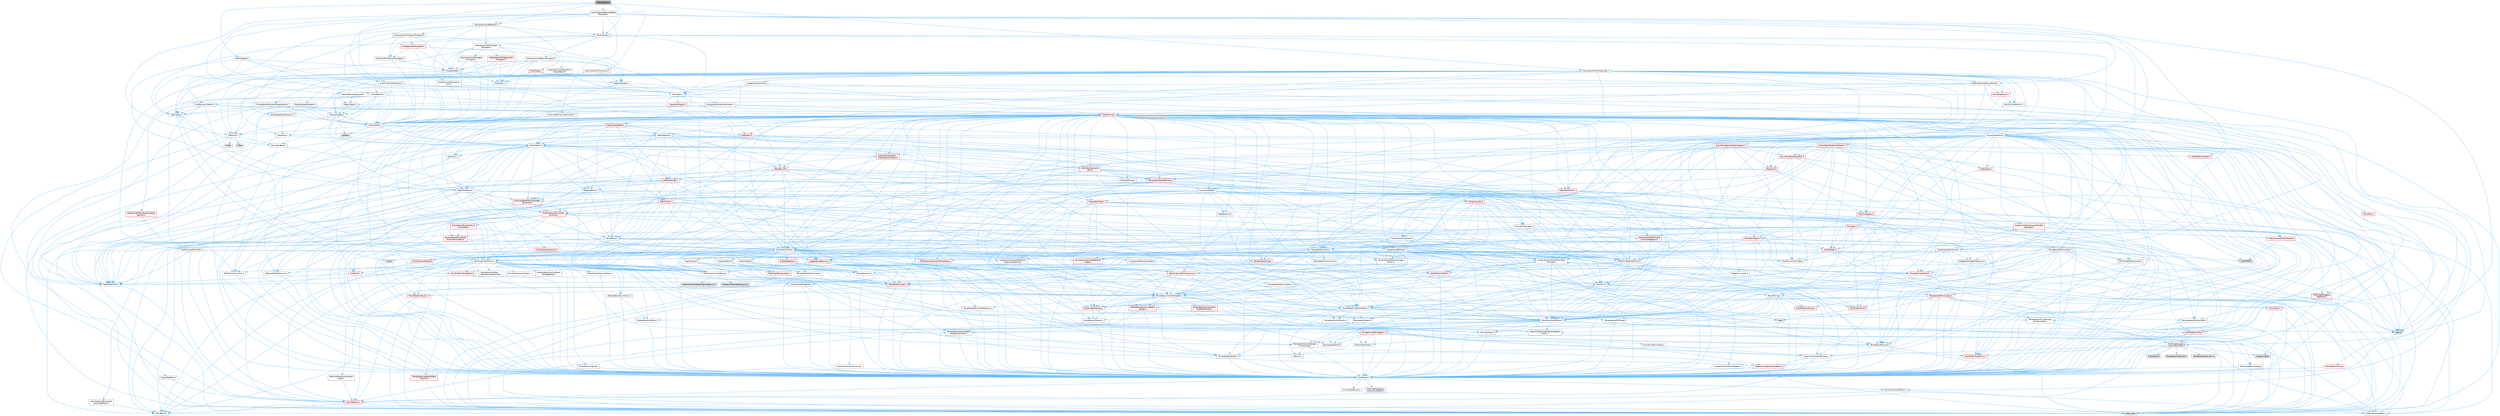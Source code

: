 digraph "Morphology.h"
{
 // INTERACTIVE_SVG=YES
 // LATEX_PDF_SIZE
  bgcolor="transparent";
  edge [fontname=Helvetica,fontsize=10,labelfontname=Helvetica,labelfontsize=10];
  node [fontname=Helvetica,fontsize=10,shape=box,height=0.2,width=0.4];
  Node1 [id="Node000001",label="Morphology.h",height=0.2,width=0.4,color="gray40", fillcolor="grey60", style="filled", fontcolor="black",tooltip=" "];
  Node1 -> Node2 [id="edge1_Node000001_Node000002",color="steelblue1",style="solid",tooltip=" "];
  Node2 [id="Node000002",label="MeshAdapter.h",height=0.2,width=0.4,color="grey40", fillcolor="white", style="filled",URL="$d0/d9d/MeshAdapter_8h.html",tooltip=" "];
  Node2 -> Node3 [id="edge2_Node000002_Node000003",color="steelblue1",style="solid",tooltip=" "];
  Node3 [id="Node000003",label="TriangleTypes.h",height=0.2,width=0.4,color="grey40", fillcolor="white", style="filled",URL="$d3/d59/TriangleTypes_8h.html",tooltip=" "];
  Node3 -> Node4 [id="edge3_Node000003_Node000004",color="steelblue1",style="solid",tooltip=" "];
  Node4 [id="Node000004",label="VectorTypes.h",height=0.2,width=0.4,color="grey40", fillcolor="white", style="filled",URL="$d4/d5b/VectorTypes_8h.html",tooltip=" "];
  Node4 -> Node5 [id="edge4_Node000004_Node000005",color="steelblue1",style="solid",tooltip=" "];
  Node5 [id="Node000005",label="Math/Vector.h",height=0.2,width=0.4,color="grey40", fillcolor="white", style="filled",URL="$d6/dbe/Vector_8h.html",tooltip=" "];
  Node5 -> Node6 [id="edge5_Node000005_Node000006",color="steelblue1",style="solid",tooltip=" "];
  Node6 [id="Node000006",label="CoreTypes.h",height=0.2,width=0.4,color="grey40", fillcolor="white", style="filled",URL="$dc/dec/CoreTypes_8h.html",tooltip=" "];
  Node6 -> Node7 [id="edge6_Node000006_Node000007",color="steelblue1",style="solid",tooltip=" "];
  Node7 [id="Node000007",label="HAL/Platform.h",height=0.2,width=0.4,color="red", fillcolor="#FFF0F0", style="filled",URL="$d9/dd0/Platform_8h.html",tooltip=" "];
  Node7 -> Node8 [id="edge7_Node000007_Node000008",color="steelblue1",style="solid",tooltip=" "];
  Node8 [id="Node000008",label="Misc/Build.h",height=0.2,width=0.4,color="grey40", fillcolor="white", style="filled",URL="$d3/dbb/Build_8h.html",tooltip=" "];
  Node7 -> Node10 [id="edge8_Node000007_Node000010",color="steelblue1",style="solid",tooltip=" "];
  Node10 [id="Node000010",label="type_traits",height=0.2,width=0.4,color="grey60", fillcolor="#E0E0E0", style="filled",tooltip=" "];
  Node7 -> Node11 [id="edge9_Node000007_Node000011",color="steelblue1",style="solid",tooltip=" "];
  Node11 [id="Node000011",label="PreprocessorHelpers.h",height=0.2,width=0.4,color="grey40", fillcolor="white", style="filled",URL="$db/ddb/PreprocessorHelpers_8h.html",tooltip=" "];
  Node6 -> Node17 [id="edge10_Node000006_Node000017",color="steelblue1",style="solid",tooltip=" "];
  Node17 [id="Node000017",label="ProfilingDebugging\l/UMemoryDefines.h",height=0.2,width=0.4,color="grey40", fillcolor="white", style="filled",URL="$d2/da2/UMemoryDefines_8h.html",tooltip=" "];
  Node6 -> Node18 [id="edge11_Node000006_Node000018",color="steelblue1",style="solid",tooltip=" "];
  Node18 [id="Node000018",label="Misc/CoreMiscDefines.h",height=0.2,width=0.4,color="grey40", fillcolor="white", style="filled",URL="$da/d38/CoreMiscDefines_8h.html",tooltip=" "];
  Node18 -> Node7 [id="edge12_Node000018_Node000007",color="steelblue1",style="solid",tooltip=" "];
  Node18 -> Node11 [id="edge13_Node000018_Node000011",color="steelblue1",style="solid",tooltip=" "];
  Node6 -> Node19 [id="edge14_Node000006_Node000019",color="steelblue1",style="solid",tooltip=" "];
  Node19 [id="Node000019",label="Misc/CoreDefines.h",height=0.2,width=0.4,color="grey40", fillcolor="white", style="filled",URL="$d3/dd2/CoreDefines_8h.html",tooltip=" "];
  Node5 -> Node20 [id="edge15_Node000005_Node000020",color="steelblue1",style="solid",tooltip=" "];
  Node20 [id="Node000020",label="Misc/AssertionMacros.h",height=0.2,width=0.4,color="grey40", fillcolor="white", style="filled",URL="$d0/dfa/AssertionMacros_8h.html",tooltip=" "];
  Node20 -> Node6 [id="edge16_Node000020_Node000006",color="steelblue1",style="solid",tooltip=" "];
  Node20 -> Node7 [id="edge17_Node000020_Node000007",color="steelblue1",style="solid",tooltip=" "];
  Node20 -> Node21 [id="edge18_Node000020_Node000021",color="steelblue1",style="solid",tooltip=" "];
  Node21 [id="Node000021",label="HAL/PlatformMisc.h",height=0.2,width=0.4,color="red", fillcolor="#FFF0F0", style="filled",URL="$d0/df5/PlatformMisc_8h.html",tooltip=" "];
  Node21 -> Node6 [id="edge19_Node000021_Node000006",color="steelblue1",style="solid",tooltip=" "];
  Node21 -> Node49 [id="edge20_Node000021_Node000049",color="steelblue1",style="solid",tooltip=" "];
  Node49 [id="Node000049",label="ProfilingDebugging\l/CpuProfilerTrace.h",height=0.2,width=0.4,color="grey40", fillcolor="white", style="filled",URL="$da/dcb/CpuProfilerTrace_8h.html",tooltip=" "];
  Node49 -> Node6 [id="edge21_Node000049_Node000006",color="steelblue1",style="solid",tooltip=" "];
  Node49 -> Node29 [id="edge22_Node000049_Node000029",color="steelblue1",style="solid",tooltip=" "];
  Node29 [id="Node000029",label="Containers/ContainersFwd.h",height=0.2,width=0.4,color="grey40", fillcolor="white", style="filled",URL="$d4/d0a/ContainersFwd_8h.html",tooltip=" "];
  Node29 -> Node7 [id="edge23_Node000029_Node000007",color="steelblue1",style="solid",tooltip=" "];
  Node29 -> Node6 [id="edge24_Node000029_Node000006",color="steelblue1",style="solid",tooltip=" "];
  Node29 -> Node26 [id="edge25_Node000029_Node000026",color="steelblue1",style="solid",tooltip=" "];
  Node26 [id="Node000026",label="Traits/IsContiguousContainer.h",height=0.2,width=0.4,color="red", fillcolor="#FFF0F0", style="filled",URL="$d5/d3c/IsContiguousContainer_8h.html",tooltip=" "];
  Node26 -> Node6 [id="edge26_Node000026_Node000006",color="steelblue1",style="solid",tooltip=" "];
  Node49 -> Node50 [id="edge27_Node000049_Node000050",color="steelblue1",style="solid",tooltip=" "];
  Node50 [id="Node000050",label="HAL/PlatformAtomics.h",height=0.2,width=0.4,color="red", fillcolor="#FFF0F0", style="filled",URL="$d3/d36/PlatformAtomics_8h.html",tooltip=" "];
  Node50 -> Node6 [id="edge28_Node000050_Node000006",color="steelblue1",style="solid",tooltip=" "];
  Node49 -> Node11 [id="edge29_Node000049_Node000011",color="steelblue1",style="solid",tooltip=" "];
  Node49 -> Node8 [id="edge30_Node000049_Node000008",color="steelblue1",style="solid",tooltip=" "];
  Node49 -> Node53 [id="edge31_Node000049_Node000053",color="steelblue1",style="solid",tooltip=" "];
  Node53 [id="Node000053",label="Trace/Config.h",height=0.2,width=0.4,color="grey60", fillcolor="#E0E0E0", style="filled",tooltip=" "];
  Node49 -> Node54 [id="edge32_Node000049_Node000054",color="steelblue1",style="solid",tooltip=" "];
  Node54 [id="Node000054",label="Trace/Detail/Channel.h",height=0.2,width=0.4,color="grey60", fillcolor="#E0E0E0", style="filled",tooltip=" "];
  Node49 -> Node55 [id="edge33_Node000049_Node000055",color="steelblue1",style="solid",tooltip=" "];
  Node55 [id="Node000055",label="Trace/Detail/Channel.inl",height=0.2,width=0.4,color="grey60", fillcolor="#E0E0E0", style="filled",tooltip=" "];
  Node49 -> Node56 [id="edge34_Node000049_Node000056",color="steelblue1",style="solid",tooltip=" "];
  Node56 [id="Node000056",label="Trace/Trace.h",height=0.2,width=0.4,color="grey60", fillcolor="#E0E0E0", style="filled",tooltip=" "];
  Node20 -> Node11 [id="edge35_Node000020_Node000011",color="steelblue1",style="solid",tooltip=" "];
  Node20 -> Node57 [id="edge36_Node000020_Node000057",color="steelblue1",style="solid",tooltip=" "];
  Node57 [id="Node000057",label="Templates/EnableIf.h",height=0.2,width=0.4,color="grey40", fillcolor="white", style="filled",URL="$d7/d60/EnableIf_8h.html",tooltip=" "];
  Node57 -> Node6 [id="edge37_Node000057_Node000006",color="steelblue1",style="solid",tooltip=" "];
  Node20 -> Node58 [id="edge38_Node000020_Node000058",color="steelblue1",style="solid",tooltip=" "];
  Node58 [id="Node000058",label="Templates/IsArrayOrRefOf\lTypeByPredicate.h",height=0.2,width=0.4,color="grey40", fillcolor="white", style="filled",URL="$d6/da1/IsArrayOrRefOfTypeByPredicate_8h.html",tooltip=" "];
  Node58 -> Node6 [id="edge39_Node000058_Node000006",color="steelblue1",style="solid",tooltip=" "];
  Node20 -> Node59 [id="edge40_Node000020_Node000059",color="steelblue1",style="solid",tooltip=" "];
  Node59 [id="Node000059",label="Templates/IsValidVariadic\lFunctionArg.h",height=0.2,width=0.4,color="grey40", fillcolor="white", style="filled",URL="$d0/dc8/IsValidVariadicFunctionArg_8h.html",tooltip=" "];
  Node59 -> Node6 [id="edge41_Node000059_Node000006",color="steelblue1",style="solid",tooltip=" "];
  Node59 -> Node60 [id="edge42_Node000059_Node000060",color="steelblue1",style="solid",tooltip=" "];
  Node60 [id="Node000060",label="IsEnum.h",height=0.2,width=0.4,color="grey40", fillcolor="white", style="filled",URL="$d4/de5/IsEnum_8h.html",tooltip=" "];
  Node59 -> Node10 [id="edge43_Node000059_Node000010",color="steelblue1",style="solid",tooltip=" "];
  Node20 -> Node61 [id="edge44_Node000020_Node000061",color="steelblue1",style="solid",tooltip=" "];
  Node61 [id="Node000061",label="Traits/IsCharEncodingCompatible\lWith.h",height=0.2,width=0.4,color="grey40", fillcolor="white", style="filled",URL="$df/dd1/IsCharEncodingCompatibleWith_8h.html",tooltip=" "];
  Node61 -> Node10 [id="edge45_Node000061_Node000010",color="steelblue1",style="solid",tooltip=" "];
  Node61 -> Node62 [id="edge46_Node000061_Node000062",color="steelblue1",style="solid",tooltip=" "];
  Node62 [id="Node000062",label="Traits/IsCharType.h",height=0.2,width=0.4,color="grey40", fillcolor="white", style="filled",URL="$db/d51/IsCharType_8h.html",tooltip=" "];
  Node62 -> Node6 [id="edge47_Node000062_Node000006",color="steelblue1",style="solid",tooltip=" "];
  Node20 -> Node63 [id="edge48_Node000020_Node000063",color="steelblue1",style="solid",tooltip=" "];
  Node63 [id="Node000063",label="Misc/VarArgs.h",height=0.2,width=0.4,color="grey40", fillcolor="white", style="filled",URL="$d5/d6f/VarArgs_8h.html",tooltip=" "];
  Node63 -> Node6 [id="edge49_Node000063_Node000006",color="steelblue1",style="solid",tooltip=" "];
  Node20 -> Node64 [id="edge50_Node000020_Node000064",color="steelblue1",style="solid",tooltip=" "];
  Node64 [id="Node000064",label="String/FormatStringSan.h",height=0.2,width=0.4,color="red", fillcolor="#FFF0F0", style="filled",URL="$d3/d8b/FormatStringSan_8h.html",tooltip=" "];
  Node64 -> Node10 [id="edge51_Node000064_Node000010",color="steelblue1",style="solid",tooltip=" "];
  Node64 -> Node6 [id="edge52_Node000064_Node000006",color="steelblue1",style="solid",tooltip=" "];
  Node64 -> Node65 [id="edge53_Node000064_Node000065",color="steelblue1",style="solid",tooltip=" "];
  Node65 [id="Node000065",label="Templates/Requires.h",height=0.2,width=0.4,color="grey40", fillcolor="white", style="filled",URL="$dc/d96/Requires_8h.html",tooltip=" "];
  Node65 -> Node57 [id="edge54_Node000065_Node000057",color="steelblue1",style="solid",tooltip=" "];
  Node65 -> Node10 [id="edge55_Node000065_Node000010",color="steelblue1",style="solid",tooltip=" "];
  Node64 -> Node66 [id="edge56_Node000064_Node000066",color="steelblue1",style="solid",tooltip=" "];
  Node66 [id="Node000066",label="Templates/Identity.h",height=0.2,width=0.4,color="grey40", fillcolor="white", style="filled",URL="$d0/dd5/Identity_8h.html",tooltip=" "];
  Node64 -> Node59 [id="edge57_Node000064_Node000059",color="steelblue1",style="solid",tooltip=" "];
  Node64 -> Node62 [id="edge58_Node000064_Node000062",color="steelblue1",style="solid",tooltip=" "];
  Node64 -> Node29 [id="edge59_Node000064_Node000029",color="steelblue1",style="solid",tooltip=" "];
  Node20 -> Node70 [id="edge60_Node000020_Node000070",color="steelblue1",style="solid",tooltip=" "];
  Node70 [id="Node000070",label="atomic",height=0.2,width=0.4,color="grey60", fillcolor="#E0E0E0", style="filled",tooltip=" "];
  Node5 -> Node30 [id="edge61_Node000005_Node000030",color="steelblue1",style="solid",tooltip=" "];
  Node30 [id="Node000030",label="Math/MathFwd.h",height=0.2,width=0.4,color="grey40", fillcolor="white", style="filled",URL="$d2/d10/MathFwd_8h.html",tooltip=" "];
  Node30 -> Node7 [id="edge62_Node000030_Node000007",color="steelblue1",style="solid",tooltip=" "];
  Node5 -> Node43 [id="edge63_Node000005_Node000043",color="steelblue1",style="solid",tooltip=" "];
  Node43 [id="Node000043",label="Math/NumericLimits.h",height=0.2,width=0.4,color="grey40", fillcolor="white", style="filled",URL="$df/d1b/NumericLimits_8h.html",tooltip=" "];
  Node43 -> Node6 [id="edge64_Node000043_Node000006",color="steelblue1",style="solid",tooltip=" "];
  Node5 -> Node71 [id="edge65_Node000005_Node000071",color="steelblue1",style="solid",tooltip=" "];
  Node71 [id="Node000071",label="Misc/Crc.h",height=0.2,width=0.4,color="grey40", fillcolor="white", style="filled",URL="$d4/dd2/Crc_8h.html",tooltip=" "];
  Node71 -> Node6 [id="edge66_Node000071_Node000006",color="steelblue1",style="solid",tooltip=" "];
  Node71 -> Node72 [id="edge67_Node000071_Node000072",color="steelblue1",style="solid",tooltip=" "];
  Node72 [id="Node000072",label="HAL/PlatformString.h",height=0.2,width=0.4,color="red", fillcolor="#FFF0F0", style="filled",URL="$db/db5/PlatformString_8h.html",tooltip=" "];
  Node72 -> Node6 [id="edge68_Node000072_Node000006",color="steelblue1",style="solid",tooltip=" "];
  Node71 -> Node20 [id="edge69_Node000071_Node000020",color="steelblue1",style="solid",tooltip=" "];
  Node71 -> Node74 [id="edge70_Node000071_Node000074",color="steelblue1",style="solid",tooltip=" "];
  Node74 [id="Node000074",label="Misc/CString.h",height=0.2,width=0.4,color="grey40", fillcolor="white", style="filled",URL="$d2/d49/CString_8h.html",tooltip=" "];
  Node74 -> Node6 [id="edge71_Node000074_Node000006",color="steelblue1",style="solid",tooltip=" "];
  Node74 -> Node33 [id="edge72_Node000074_Node000033",color="steelblue1",style="solid",tooltip=" "];
  Node33 [id="Node000033",label="HAL/PlatformCrt.h",height=0.2,width=0.4,color="red", fillcolor="#FFF0F0", style="filled",URL="$d8/d75/PlatformCrt_8h.html",tooltip=" "];
  Node33 -> Node34 [id="edge73_Node000033_Node000034",color="steelblue1",style="solid",tooltip=" "];
  Node34 [id="Node000034",label="new",height=0.2,width=0.4,color="grey60", fillcolor="#E0E0E0", style="filled",tooltip=" "];
  Node74 -> Node72 [id="edge74_Node000074_Node000072",color="steelblue1",style="solid",tooltip=" "];
  Node74 -> Node20 [id="edge75_Node000074_Node000020",color="steelblue1",style="solid",tooltip=" "];
  Node74 -> Node75 [id="edge76_Node000074_Node000075",color="steelblue1",style="solid",tooltip=" "];
  Node75 [id="Node000075",label="Misc/Char.h",height=0.2,width=0.4,color="red", fillcolor="#FFF0F0", style="filled",URL="$d0/d58/Char_8h.html",tooltip=" "];
  Node75 -> Node6 [id="edge77_Node000075_Node000006",color="steelblue1",style="solid",tooltip=" "];
  Node75 -> Node10 [id="edge78_Node000075_Node000010",color="steelblue1",style="solid",tooltip=" "];
  Node74 -> Node63 [id="edge79_Node000074_Node000063",color="steelblue1",style="solid",tooltip=" "];
  Node74 -> Node58 [id="edge80_Node000074_Node000058",color="steelblue1",style="solid",tooltip=" "];
  Node74 -> Node59 [id="edge81_Node000074_Node000059",color="steelblue1",style="solid",tooltip=" "];
  Node74 -> Node61 [id="edge82_Node000074_Node000061",color="steelblue1",style="solid",tooltip=" "];
  Node71 -> Node75 [id="edge83_Node000071_Node000075",color="steelblue1",style="solid",tooltip=" "];
  Node71 -> Node79 [id="edge84_Node000071_Node000079",color="steelblue1",style="solid",tooltip=" "];
  Node79 [id="Node000079",label="Templates/UnrealTypeTraits.h",height=0.2,width=0.4,color="grey40", fillcolor="white", style="filled",URL="$d2/d2d/UnrealTypeTraits_8h.html",tooltip=" "];
  Node79 -> Node6 [id="edge85_Node000079_Node000006",color="steelblue1",style="solid",tooltip=" "];
  Node79 -> Node80 [id="edge86_Node000079_Node000080",color="steelblue1",style="solid",tooltip=" "];
  Node80 [id="Node000080",label="Templates/IsPointer.h",height=0.2,width=0.4,color="grey40", fillcolor="white", style="filled",URL="$d7/d05/IsPointer_8h.html",tooltip=" "];
  Node80 -> Node6 [id="edge87_Node000080_Node000006",color="steelblue1",style="solid",tooltip=" "];
  Node79 -> Node20 [id="edge88_Node000079_Node000020",color="steelblue1",style="solid",tooltip=" "];
  Node79 -> Node81 [id="edge89_Node000079_Node000081",color="steelblue1",style="solid",tooltip=" "];
  Node81 [id="Node000081",label="Templates/AndOrNot.h",height=0.2,width=0.4,color="grey40", fillcolor="white", style="filled",URL="$db/d0a/AndOrNot_8h.html",tooltip=" "];
  Node81 -> Node6 [id="edge90_Node000081_Node000006",color="steelblue1",style="solid",tooltip=" "];
  Node79 -> Node57 [id="edge91_Node000079_Node000057",color="steelblue1",style="solid",tooltip=" "];
  Node79 -> Node82 [id="edge92_Node000079_Node000082",color="steelblue1",style="solid",tooltip=" "];
  Node82 [id="Node000082",label="Templates/IsArithmetic.h",height=0.2,width=0.4,color="grey40", fillcolor="white", style="filled",URL="$d2/d5d/IsArithmetic_8h.html",tooltip=" "];
  Node82 -> Node6 [id="edge93_Node000082_Node000006",color="steelblue1",style="solid",tooltip=" "];
  Node79 -> Node60 [id="edge94_Node000079_Node000060",color="steelblue1",style="solid",tooltip=" "];
  Node79 -> Node83 [id="edge95_Node000079_Node000083",color="steelblue1",style="solid",tooltip=" "];
  Node83 [id="Node000083",label="Templates/Models.h",height=0.2,width=0.4,color="grey40", fillcolor="white", style="filled",URL="$d3/d0c/Models_8h.html",tooltip=" "];
  Node83 -> Node66 [id="edge96_Node000083_Node000066",color="steelblue1",style="solid",tooltip=" "];
  Node79 -> Node84 [id="edge97_Node000079_Node000084",color="steelblue1",style="solid",tooltip=" "];
  Node84 [id="Node000084",label="Templates/IsPODType.h",height=0.2,width=0.4,color="grey40", fillcolor="white", style="filled",URL="$d7/db1/IsPODType_8h.html",tooltip=" "];
  Node84 -> Node6 [id="edge98_Node000084_Node000006",color="steelblue1",style="solid",tooltip=" "];
  Node79 -> Node85 [id="edge99_Node000079_Node000085",color="steelblue1",style="solid",tooltip=" "];
  Node85 [id="Node000085",label="Templates/IsUECoreType.h",height=0.2,width=0.4,color="grey40", fillcolor="white", style="filled",URL="$d1/db8/IsUECoreType_8h.html",tooltip=" "];
  Node85 -> Node6 [id="edge100_Node000085_Node000006",color="steelblue1",style="solid",tooltip=" "];
  Node85 -> Node10 [id="edge101_Node000085_Node000010",color="steelblue1",style="solid",tooltip=" "];
  Node79 -> Node86 [id="edge102_Node000079_Node000086",color="steelblue1",style="solid",tooltip=" "];
  Node86 [id="Node000086",label="Templates/IsTriviallyCopy\lConstructible.h",height=0.2,width=0.4,color="grey40", fillcolor="white", style="filled",URL="$d3/d78/IsTriviallyCopyConstructible_8h.html",tooltip=" "];
  Node86 -> Node6 [id="edge103_Node000086_Node000006",color="steelblue1",style="solid",tooltip=" "];
  Node86 -> Node10 [id="edge104_Node000086_Node000010",color="steelblue1",style="solid",tooltip=" "];
  Node71 -> Node62 [id="edge105_Node000071_Node000062",color="steelblue1",style="solid",tooltip=" "];
  Node5 -> Node87 [id="edge106_Node000005_Node000087",color="steelblue1",style="solid",tooltip=" "];
  Node87 [id="Node000087",label="Math/UnrealMathUtility.h",height=0.2,width=0.4,color="grey40", fillcolor="white", style="filled",URL="$db/db8/UnrealMathUtility_8h.html",tooltip=" "];
  Node87 -> Node6 [id="edge107_Node000087_Node000006",color="steelblue1",style="solid",tooltip=" "];
  Node87 -> Node20 [id="edge108_Node000087_Node000020",color="steelblue1",style="solid",tooltip=" "];
  Node87 -> Node88 [id="edge109_Node000087_Node000088",color="steelblue1",style="solid",tooltip=" "];
  Node88 [id="Node000088",label="HAL/PlatformMath.h",height=0.2,width=0.4,color="red", fillcolor="#FFF0F0", style="filled",URL="$dc/d53/PlatformMath_8h.html",tooltip=" "];
  Node88 -> Node6 [id="edge110_Node000088_Node000006",color="steelblue1",style="solid",tooltip=" "];
  Node87 -> Node30 [id="edge111_Node000087_Node000030",color="steelblue1",style="solid",tooltip=" "];
  Node87 -> Node66 [id="edge112_Node000087_Node000066",color="steelblue1",style="solid",tooltip=" "];
  Node87 -> Node65 [id="edge113_Node000087_Node000065",color="steelblue1",style="solid",tooltip=" "];
  Node5 -> Node99 [id="edge114_Node000005_Node000099",color="steelblue1",style="solid",tooltip=" "];
  Node99 [id="Node000099",label="Containers/UnrealString.h",height=0.2,width=0.4,color="grey40", fillcolor="white", style="filled",URL="$d5/dba/UnrealString_8h.html",tooltip=" "];
  Node99 -> Node100 [id="edge115_Node000099_Node000100",color="steelblue1",style="solid",tooltip=" "];
  Node100 [id="Node000100",label="Containers/UnrealStringIncludes.h.inl",height=0.2,width=0.4,color="grey60", fillcolor="#E0E0E0", style="filled",tooltip=" "];
  Node99 -> Node101 [id="edge116_Node000099_Node000101",color="steelblue1",style="solid",tooltip=" "];
  Node101 [id="Node000101",label="Containers/UnrealString.h.inl",height=0.2,width=0.4,color="grey60", fillcolor="#E0E0E0", style="filled",tooltip=" "];
  Node99 -> Node102 [id="edge117_Node000099_Node000102",color="steelblue1",style="solid",tooltip=" "];
  Node102 [id="Node000102",label="Misc/StringFormatArg.h",height=0.2,width=0.4,color="grey40", fillcolor="white", style="filled",URL="$d2/d16/StringFormatArg_8h.html",tooltip=" "];
  Node102 -> Node29 [id="edge118_Node000102_Node000029",color="steelblue1",style="solid",tooltip=" "];
  Node5 -> Node103 [id="edge119_Node000005_Node000103",color="steelblue1",style="solid",tooltip=" "];
  Node103 [id="Node000103",label="Misc/Parse.h",height=0.2,width=0.4,color="grey40", fillcolor="white", style="filled",URL="$dc/d71/Parse_8h.html",tooltip=" "];
  Node103 -> Node23 [id="edge120_Node000103_Node000023",color="steelblue1",style="solid",tooltip=" "];
  Node23 [id="Node000023",label="Containers/StringFwd.h",height=0.2,width=0.4,color="grey40", fillcolor="white", style="filled",URL="$df/d37/StringFwd_8h.html",tooltip=" "];
  Node23 -> Node6 [id="edge121_Node000023_Node000006",color="steelblue1",style="solid",tooltip=" "];
  Node23 -> Node24 [id="edge122_Node000023_Node000024",color="steelblue1",style="solid",tooltip=" "];
  Node24 [id="Node000024",label="Traits/ElementType.h",height=0.2,width=0.4,color="red", fillcolor="#FFF0F0", style="filled",URL="$d5/d4f/ElementType_8h.html",tooltip=" "];
  Node24 -> Node7 [id="edge123_Node000024_Node000007",color="steelblue1",style="solid",tooltip=" "];
  Node24 -> Node10 [id="edge124_Node000024_Node000010",color="steelblue1",style="solid",tooltip=" "];
  Node23 -> Node26 [id="edge125_Node000023_Node000026",color="steelblue1",style="solid",tooltip=" "];
  Node103 -> Node99 [id="edge126_Node000103_Node000099",color="steelblue1",style="solid",tooltip=" "];
  Node103 -> Node6 [id="edge127_Node000103_Node000006",color="steelblue1",style="solid",tooltip=" "];
  Node103 -> Node33 [id="edge128_Node000103_Node000033",color="steelblue1",style="solid",tooltip=" "];
  Node103 -> Node8 [id="edge129_Node000103_Node000008",color="steelblue1",style="solid",tooltip=" "];
  Node103 -> Node45 [id="edge130_Node000103_Node000045",color="steelblue1",style="solid",tooltip=" "];
  Node45 [id="Node000045",label="Misc/EnumClassFlags.h",height=0.2,width=0.4,color="grey40", fillcolor="white", style="filled",URL="$d8/de7/EnumClassFlags_8h.html",tooltip=" "];
  Node103 -> Node104 [id="edge131_Node000103_Node000104",color="steelblue1",style="solid",tooltip=" "];
  Node104 [id="Node000104",label="Templates/Function.h",height=0.2,width=0.4,color="grey40", fillcolor="white", style="filled",URL="$df/df5/Function_8h.html",tooltip=" "];
  Node104 -> Node6 [id="edge132_Node000104_Node000006",color="steelblue1",style="solid",tooltip=" "];
  Node104 -> Node20 [id="edge133_Node000104_Node000020",color="steelblue1",style="solid",tooltip=" "];
  Node104 -> Node105 [id="edge134_Node000104_Node000105",color="steelblue1",style="solid",tooltip=" "];
  Node105 [id="Node000105",label="Misc/IntrusiveUnsetOptional\lState.h",height=0.2,width=0.4,color="red", fillcolor="#FFF0F0", style="filled",URL="$d2/d0a/IntrusiveUnsetOptionalState_8h.html",tooltip=" "];
  Node104 -> Node107 [id="edge135_Node000104_Node000107",color="steelblue1",style="solid",tooltip=" "];
  Node107 [id="Node000107",label="HAL/UnrealMemory.h",height=0.2,width=0.4,color="red", fillcolor="#FFF0F0", style="filled",URL="$d9/d96/UnrealMemory_8h.html",tooltip=" "];
  Node107 -> Node6 [id="edge136_Node000107_Node000006",color="steelblue1",style="solid",tooltip=" "];
  Node107 -> Node80 [id="edge137_Node000107_Node000080",color="steelblue1",style="solid",tooltip=" "];
  Node104 -> Node121 [id="edge138_Node000104_Node000121",color="steelblue1",style="solid",tooltip=" "];
  Node121 [id="Node000121",label="Templates/FunctionFwd.h",height=0.2,width=0.4,color="grey40", fillcolor="white", style="filled",URL="$d6/d54/FunctionFwd_8h.html",tooltip=" "];
  Node104 -> Node79 [id="edge139_Node000104_Node000079",color="steelblue1",style="solid",tooltip=" "];
  Node104 -> Node122 [id="edge140_Node000104_Node000122",color="steelblue1",style="solid",tooltip=" "];
  Node122 [id="Node000122",label="Templates/Invoke.h",height=0.2,width=0.4,color="red", fillcolor="#FFF0F0", style="filled",URL="$d7/deb/Invoke_8h.html",tooltip=" "];
  Node122 -> Node6 [id="edge141_Node000122_Node000006",color="steelblue1",style="solid",tooltip=" "];
  Node122 -> Node124 [id="edge142_Node000122_Node000124",color="steelblue1",style="solid",tooltip=" "];
  Node124 [id="Node000124",label="Templates/UnrealTemplate.h",height=0.2,width=0.4,color="grey40", fillcolor="white", style="filled",URL="$d4/d24/UnrealTemplate_8h.html",tooltip=" "];
  Node124 -> Node6 [id="edge143_Node000124_Node000006",color="steelblue1",style="solid",tooltip=" "];
  Node124 -> Node80 [id="edge144_Node000124_Node000080",color="steelblue1",style="solid",tooltip=" "];
  Node124 -> Node107 [id="edge145_Node000124_Node000107",color="steelblue1",style="solid",tooltip=" "];
  Node124 -> Node125 [id="edge146_Node000124_Node000125",color="steelblue1",style="solid",tooltip=" "];
  Node125 [id="Node000125",label="Templates/CopyQualifiers\lAndRefsFromTo.h",height=0.2,width=0.4,color="red", fillcolor="#FFF0F0", style="filled",URL="$d3/db3/CopyQualifiersAndRefsFromTo_8h.html",tooltip=" "];
  Node124 -> Node79 [id="edge147_Node000124_Node000079",color="steelblue1",style="solid",tooltip=" "];
  Node124 -> Node91 [id="edge148_Node000124_Node000091",color="steelblue1",style="solid",tooltip=" "];
  Node91 [id="Node000091",label="Templates/RemoveReference.h",height=0.2,width=0.4,color="grey40", fillcolor="white", style="filled",URL="$da/dbe/RemoveReference_8h.html",tooltip=" "];
  Node91 -> Node6 [id="edge149_Node000091_Node000006",color="steelblue1",style="solid",tooltip=" "];
  Node124 -> Node65 [id="edge150_Node000124_Node000065",color="steelblue1",style="solid",tooltip=" "];
  Node124 -> Node96 [id="edge151_Node000124_Node000096",color="steelblue1",style="solid",tooltip=" "];
  Node96 [id="Node000096",label="Templates/TypeCompatible\lBytes.h",height=0.2,width=0.4,color="red", fillcolor="#FFF0F0", style="filled",URL="$df/d0a/TypeCompatibleBytes_8h.html",tooltip=" "];
  Node96 -> Node6 [id="edge152_Node000096_Node000006",color="steelblue1",style="solid",tooltip=" "];
  Node96 -> Node34 [id="edge153_Node000096_Node000034",color="steelblue1",style="solid",tooltip=" "];
  Node96 -> Node10 [id="edge154_Node000096_Node000010",color="steelblue1",style="solid",tooltip=" "];
  Node124 -> Node66 [id="edge155_Node000124_Node000066",color="steelblue1",style="solid",tooltip=" "];
  Node124 -> Node26 [id="edge156_Node000124_Node000026",color="steelblue1",style="solid",tooltip=" "];
  Node124 -> Node127 [id="edge157_Node000124_Node000127",color="steelblue1",style="solid",tooltip=" "];
  Node127 [id="Node000127",label="Traits/UseBitwiseSwap.h",height=0.2,width=0.4,color="grey40", fillcolor="white", style="filled",URL="$db/df3/UseBitwiseSwap_8h.html",tooltip=" "];
  Node127 -> Node6 [id="edge158_Node000127_Node000006",color="steelblue1",style="solid",tooltip=" "];
  Node127 -> Node10 [id="edge159_Node000127_Node000010",color="steelblue1",style="solid",tooltip=" "];
  Node124 -> Node10 [id="edge160_Node000124_Node000010",color="steelblue1",style="solid",tooltip=" "];
  Node122 -> Node10 [id="edge161_Node000122_Node000010",color="steelblue1",style="solid",tooltip=" "];
  Node104 -> Node124 [id="edge162_Node000104_Node000124",color="steelblue1",style="solid",tooltip=" "];
  Node104 -> Node65 [id="edge163_Node000104_Node000065",color="steelblue1",style="solid",tooltip=" "];
  Node104 -> Node87 [id="edge164_Node000104_Node000087",color="steelblue1",style="solid",tooltip=" "];
  Node104 -> Node34 [id="edge165_Node000104_Node000034",color="steelblue1",style="solid",tooltip=" "];
  Node104 -> Node10 [id="edge166_Node000104_Node000010",color="steelblue1",style="solid",tooltip=" "];
  Node5 -> Node128 [id="edge167_Node000005_Node000128",color="steelblue1",style="solid",tooltip=" "];
  Node128 [id="Node000128",label="Misc/LargeWorldCoordinates\lSerializer.h",height=0.2,width=0.4,color="red", fillcolor="#FFF0F0", style="filled",URL="$d7/df9/LargeWorldCoordinatesSerializer_8h.html",tooltip=" "];
  Node128 -> Node152 [id="edge168_Node000128_Node000152",color="steelblue1",style="solid",tooltip=" "];
  Node152 [id="Node000152",label="UObject/ObjectVersion.h",height=0.2,width=0.4,color="grey40", fillcolor="white", style="filled",URL="$da/d63/ObjectVersion_8h.html",tooltip=" "];
  Node152 -> Node6 [id="edge169_Node000152_Node000006",color="steelblue1",style="solid",tooltip=" "];
  Node128 -> Node188 [id="edge170_Node000128_Node000188",color="steelblue1",style="solid",tooltip=" "];
  Node188 [id="Node000188",label="Serialization/Structured\lArchive.h",height=0.2,width=0.4,color="red", fillcolor="#FFF0F0", style="filled",URL="$d9/d1e/StructuredArchive_8h.html",tooltip=" "];
  Node188 -> Node138 [id="edge171_Node000188_Node000138",color="steelblue1",style="solid",tooltip=" "];
  Node138 [id="Node000138",label="Containers/Array.h",height=0.2,width=0.4,color="grey40", fillcolor="white", style="filled",URL="$df/dd0/Array_8h.html",tooltip=" "];
  Node138 -> Node6 [id="edge172_Node000138_Node000006",color="steelblue1",style="solid",tooltip=" "];
  Node138 -> Node20 [id="edge173_Node000138_Node000020",color="steelblue1",style="solid",tooltip=" "];
  Node138 -> Node105 [id="edge174_Node000138_Node000105",color="steelblue1",style="solid",tooltip=" "];
  Node138 -> Node139 [id="edge175_Node000138_Node000139",color="steelblue1",style="solid",tooltip=" "];
  Node139 [id="Node000139",label="Misc/ReverseIterate.h",height=0.2,width=0.4,color="red", fillcolor="#FFF0F0", style="filled",URL="$db/de3/ReverseIterate_8h.html",tooltip=" "];
  Node139 -> Node7 [id="edge176_Node000139_Node000007",color="steelblue1",style="solid",tooltip=" "];
  Node138 -> Node107 [id="edge177_Node000138_Node000107",color="steelblue1",style="solid",tooltip=" "];
  Node138 -> Node79 [id="edge178_Node000138_Node000079",color="steelblue1",style="solid",tooltip=" "];
  Node138 -> Node124 [id="edge179_Node000138_Node000124",color="steelblue1",style="solid",tooltip=" "];
  Node138 -> Node141 [id="edge180_Node000138_Node000141",color="steelblue1",style="solid",tooltip=" "];
  Node141 [id="Node000141",label="Containers/AllowShrinking.h",height=0.2,width=0.4,color="grey40", fillcolor="white", style="filled",URL="$d7/d1a/AllowShrinking_8h.html",tooltip=" "];
  Node141 -> Node6 [id="edge181_Node000141_Node000006",color="steelblue1",style="solid",tooltip=" "];
  Node138 -> Node134 [id="edge182_Node000138_Node000134",color="steelblue1",style="solid",tooltip=" "];
  Node134 [id="Node000134",label="Containers/ContainerAllocation\lPolicies.h",height=0.2,width=0.4,color="grey40", fillcolor="white", style="filled",URL="$d7/dff/ContainerAllocationPolicies_8h.html",tooltip=" "];
  Node134 -> Node6 [id="edge183_Node000134_Node000006",color="steelblue1",style="solid",tooltip=" "];
  Node134 -> Node135 [id="edge184_Node000134_Node000135",color="steelblue1",style="solid",tooltip=" "];
  Node135 [id="Node000135",label="Containers/ContainerHelpers.h",height=0.2,width=0.4,color="grey40", fillcolor="white", style="filled",URL="$d7/d33/ContainerHelpers_8h.html",tooltip=" "];
  Node135 -> Node6 [id="edge185_Node000135_Node000006",color="steelblue1",style="solid",tooltip=" "];
  Node134 -> Node134 [id="edge186_Node000134_Node000134",color="steelblue1",style="solid",tooltip=" "];
  Node134 -> Node88 [id="edge187_Node000134_Node000088",color="steelblue1",style="solid",tooltip=" "];
  Node134 -> Node107 [id="edge188_Node000134_Node000107",color="steelblue1",style="solid",tooltip=" "];
  Node134 -> Node43 [id="edge189_Node000134_Node000043",color="steelblue1",style="solid",tooltip=" "];
  Node134 -> Node20 [id="edge190_Node000134_Node000020",color="steelblue1",style="solid",tooltip=" "];
  Node134 -> Node136 [id="edge191_Node000134_Node000136",color="steelblue1",style="solid",tooltip=" "];
  Node136 [id="Node000136",label="Templates/IsPolymorphic.h",height=0.2,width=0.4,color="grey40", fillcolor="white", style="filled",URL="$dc/d20/IsPolymorphic_8h.html",tooltip=" "];
  Node134 -> Node137 [id="edge192_Node000134_Node000137",color="steelblue1",style="solid",tooltip=" "];
  Node137 [id="Node000137",label="Templates/MemoryOps.h",height=0.2,width=0.4,color="red", fillcolor="#FFF0F0", style="filled",URL="$db/dea/MemoryOps_8h.html",tooltip=" "];
  Node137 -> Node6 [id="edge193_Node000137_Node000006",color="steelblue1",style="solid",tooltip=" "];
  Node137 -> Node107 [id="edge194_Node000137_Node000107",color="steelblue1",style="solid",tooltip=" "];
  Node137 -> Node86 [id="edge195_Node000137_Node000086",color="steelblue1",style="solid",tooltip=" "];
  Node137 -> Node65 [id="edge196_Node000137_Node000065",color="steelblue1",style="solid",tooltip=" "];
  Node137 -> Node79 [id="edge197_Node000137_Node000079",color="steelblue1",style="solid",tooltip=" "];
  Node137 -> Node127 [id="edge198_Node000137_Node000127",color="steelblue1",style="solid",tooltip=" "];
  Node137 -> Node34 [id="edge199_Node000137_Node000034",color="steelblue1",style="solid",tooltip=" "];
  Node137 -> Node10 [id="edge200_Node000137_Node000010",color="steelblue1",style="solid",tooltip=" "];
  Node134 -> Node96 [id="edge201_Node000134_Node000096",color="steelblue1",style="solid",tooltip=" "];
  Node134 -> Node10 [id="edge202_Node000134_Node000010",color="steelblue1",style="solid",tooltip=" "];
  Node138 -> Node142 [id="edge203_Node000138_Node000142",color="steelblue1",style="solid",tooltip=" "];
  Node142 [id="Node000142",label="Containers/ContainerElement\lTypeCompatibility.h",height=0.2,width=0.4,color="grey40", fillcolor="white", style="filled",URL="$df/ddf/ContainerElementTypeCompatibility_8h.html",tooltip=" "];
  Node142 -> Node6 [id="edge204_Node000142_Node000006",color="steelblue1",style="solid",tooltip=" "];
  Node142 -> Node79 [id="edge205_Node000142_Node000079",color="steelblue1",style="solid",tooltip=" "];
  Node138 -> Node143 [id="edge206_Node000138_Node000143",color="steelblue1",style="solid",tooltip=" "];
  Node143 [id="Node000143",label="Serialization/Archive.h",height=0.2,width=0.4,color="grey40", fillcolor="white", style="filled",URL="$d7/d3b/Archive_8h.html",tooltip=" "];
  Node143 -> Node28 [id="edge207_Node000143_Node000028",color="steelblue1",style="solid",tooltip=" "];
  Node28 [id="Node000028",label="CoreFwd.h",height=0.2,width=0.4,color="red", fillcolor="#FFF0F0", style="filled",URL="$d1/d1e/CoreFwd_8h.html",tooltip=" "];
  Node28 -> Node6 [id="edge208_Node000028_Node000006",color="steelblue1",style="solid",tooltip=" "];
  Node28 -> Node29 [id="edge209_Node000028_Node000029",color="steelblue1",style="solid",tooltip=" "];
  Node28 -> Node30 [id="edge210_Node000028_Node000030",color="steelblue1",style="solid",tooltip=" "];
  Node143 -> Node6 [id="edge211_Node000143_Node000006",color="steelblue1",style="solid",tooltip=" "];
  Node143 -> Node144 [id="edge212_Node000143_Node000144",color="steelblue1",style="solid",tooltip=" "];
  Node144 [id="Node000144",label="HAL/PlatformProperties.h",height=0.2,width=0.4,color="red", fillcolor="#FFF0F0", style="filled",URL="$d9/db0/PlatformProperties_8h.html",tooltip=" "];
  Node144 -> Node6 [id="edge213_Node000144_Node000006",color="steelblue1",style="solid",tooltip=" "];
  Node143 -> Node147 [id="edge214_Node000143_Node000147",color="steelblue1",style="solid",tooltip=" "];
  Node147 [id="Node000147",label="Internationalization\l/TextNamespaceFwd.h",height=0.2,width=0.4,color="grey40", fillcolor="white", style="filled",URL="$d8/d97/TextNamespaceFwd_8h.html",tooltip=" "];
  Node147 -> Node6 [id="edge215_Node000147_Node000006",color="steelblue1",style="solid",tooltip=" "];
  Node143 -> Node30 [id="edge216_Node000143_Node000030",color="steelblue1",style="solid",tooltip=" "];
  Node143 -> Node20 [id="edge217_Node000143_Node000020",color="steelblue1",style="solid",tooltip=" "];
  Node143 -> Node8 [id="edge218_Node000143_Node000008",color="steelblue1",style="solid",tooltip=" "];
  Node143 -> Node44 [id="edge219_Node000143_Node000044",color="steelblue1",style="solid",tooltip=" "];
  Node44 [id="Node000044",label="Misc/CompressionFlags.h",height=0.2,width=0.4,color="grey40", fillcolor="white", style="filled",URL="$d9/d76/CompressionFlags_8h.html",tooltip=" "];
  Node143 -> Node148 [id="edge220_Node000143_Node000148",color="steelblue1",style="solid",tooltip=" "];
  Node148 [id="Node000148",label="Misc/EngineVersionBase.h",height=0.2,width=0.4,color="grey40", fillcolor="white", style="filled",URL="$d5/d2b/EngineVersionBase_8h.html",tooltip=" "];
  Node148 -> Node6 [id="edge221_Node000148_Node000006",color="steelblue1",style="solid",tooltip=" "];
  Node143 -> Node63 [id="edge222_Node000143_Node000063",color="steelblue1",style="solid",tooltip=" "];
  Node143 -> Node149 [id="edge223_Node000143_Node000149",color="steelblue1",style="solid",tooltip=" "];
  Node149 [id="Node000149",label="Serialization/ArchiveCook\lData.h",height=0.2,width=0.4,color="grey40", fillcolor="white", style="filled",URL="$dc/db6/ArchiveCookData_8h.html",tooltip=" "];
  Node149 -> Node7 [id="edge224_Node000149_Node000007",color="steelblue1",style="solid",tooltip=" "];
  Node143 -> Node150 [id="edge225_Node000143_Node000150",color="steelblue1",style="solid",tooltip=" "];
  Node150 [id="Node000150",label="Serialization/ArchiveSave\lPackageData.h",height=0.2,width=0.4,color="grey40", fillcolor="white", style="filled",URL="$d1/d37/ArchiveSavePackageData_8h.html",tooltip=" "];
  Node143 -> Node57 [id="edge226_Node000143_Node000057",color="steelblue1",style="solid",tooltip=" "];
  Node143 -> Node58 [id="edge227_Node000143_Node000058",color="steelblue1",style="solid",tooltip=" "];
  Node143 -> Node151 [id="edge228_Node000143_Node000151",color="steelblue1",style="solid",tooltip=" "];
  Node151 [id="Node000151",label="Templates/IsEnumClass.h",height=0.2,width=0.4,color="grey40", fillcolor="white", style="filled",URL="$d7/d15/IsEnumClass_8h.html",tooltip=" "];
  Node151 -> Node6 [id="edge229_Node000151_Node000006",color="steelblue1",style="solid",tooltip=" "];
  Node151 -> Node81 [id="edge230_Node000151_Node000081",color="steelblue1",style="solid",tooltip=" "];
  Node143 -> Node94 [id="edge231_Node000143_Node000094",color="steelblue1",style="solid",tooltip=" "];
  Node94 [id="Node000094",label="Templates/IsSigned.h",height=0.2,width=0.4,color="grey40", fillcolor="white", style="filled",URL="$d8/dd8/IsSigned_8h.html",tooltip=" "];
  Node94 -> Node6 [id="edge232_Node000094_Node000006",color="steelblue1",style="solid",tooltip=" "];
  Node143 -> Node59 [id="edge233_Node000143_Node000059",color="steelblue1",style="solid",tooltip=" "];
  Node143 -> Node124 [id="edge234_Node000143_Node000124",color="steelblue1",style="solid",tooltip=" "];
  Node143 -> Node61 [id="edge235_Node000143_Node000061",color="steelblue1",style="solid",tooltip=" "];
  Node143 -> Node152 [id="edge236_Node000143_Node000152",color="steelblue1",style="solid",tooltip=" "];
  Node138 -> Node153 [id="edge237_Node000138_Node000153",color="steelblue1",style="solid",tooltip=" "];
  Node153 [id="Node000153",label="Serialization/MemoryImage\lWriter.h",height=0.2,width=0.4,color="grey40", fillcolor="white", style="filled",URL="$d0/d08/MemoryImageWriter_8h.html",tooltip=" "];
  Node153 -> Node6 [id="edge238_Node000153_Node000006",color="steelblue1",style="solid",tooltip=" "];
  Node153 -> Node154 [id="edge239_Node000153_Node000154",color="steelblue1",style="solid",tooltip=" "];
  Node154 [id="Node000154",label="Serialization/MemoryLayout.h",height=0.2,width=0.4,color="red", fillcolor="#FFF0F0", style="filled",URL="$d7/d66/MemoryLayout_8h.html",tooltip=" "];
  Node154 -> Node23 [id="edge240_Node000154_Node000023",color="steelblue1",style="solid",tooltip=" "];
  Node154 -> Node107 [id="edge241_Node000154_Node000107",color="steelblue1",style="solid",tooltip=" "];
  Node154 -> Node57 [id="edge242_Node000154_Node000057",color="steelblue1",style="solid",tooltip=" "];
  Node154 -> Node136 [id="edge243_Node000154_Node000136",color="steelblue1",style="solid",tooltip=" "];
  Node154 -> Node83 [id="edge244_Node000154_Node000083",color="steelblue1",style="solid",tooltip=" "];
  Node154 -> Node124 [id="edge245_Node000154_Node000124",color="steelblue1",style="solid",tooltip=" "];
  Node138 -> Node162 [id="edge246_Node000138_Node000162",color="steelblue1",style="solid",tooltip=" "];
  Node162 [id="Node000162",label="Algo/Heapify.h",height=0.2,width=0.4,color="grey40", fillcolor="white", style="filled",URL="$d0/d2a/Heapify_8h.html",tooltip=" "];
  Node162 -> Node163 [id="edge247_Node000162_Node000163",color="steelblue1",style="solid",tooltip=" "];
  Node163 [id="Node000163",label="Algo/Impl/BinaryHeap.h",height=0.2,width=0.4,color="red", fillcolor="#FFF0F0", style="filled",URL="$d7/da3/Algo_2Impl_2BinaryHeap_8h.html",tooltip=" "];
  Node163 -> Node122 [id="edge248_Node000163_Node000122",color="steelblue1",style="solid",tooltip=" "];
  Node163 -> Node10 [id="edge249_Node000163_Node000010",color="steelblue1",style="solid",tooltip=" "];
  Node162 -> Node166 [id="edge250_Node000162_Node000166",color="steelblue1",style="solid",tooltip=" "];
  Node166 [id="Node000166",label="Templates/IdentityFunctor.h",height=0.2,width=0.4,color="grey40", fillcolor="white", style="filled",URL="$d7/d2e/IdentityFunctor_8h.html",tooltip=" "];
  Node166 -> Node7 [id="edge251_Node000166_Node000007",color="steelblue1",style="solid",tooltip=" "];
  Node162 -> Node122 [id="edge252_Node000162_Node000122",color="steelblue1",style="solid",tooltip=" "];
  Node162 -> Node167 [id="edge253_Node000162_Node000167",color="steelblue1",style="solid",tooltip=" "];
  Node167 [id="Node000167",label="Templates/Less.h",height=0.2,width=0.4,color="grey40", fillcolor="white", style="filled",URL="$de/dc8/Less_8h.html",tooltip=" "];
  Node167 -> Node6 [id="edge254_Node000167_Node000006",color="steelblue1",style="solid",tooltip=" "];
  Node167 -> Node124 [id="edge255_Node000167_Node000124",color="steelblue1",style="solid",tooltip=" "];
  Node162 -> Node124 [id="edge256_Node000162_Node000124",color="steelblue1",style="solid",tooltip=" "];
  Node138 -> Node168 [id="edge257_Node000138_Node000168",color="steelblue1",style="solid",tooltip=" "];
  Node168 [id="Node000168",label="Algo/HeapSort.h",height=0.2,width=0.4,color="grey40", fillcolor="white", style="filled",URL="$d3/d92/HeapSort_8h.html",tooltip=" "];
  Node168 -> Node163 [id="edge258_Node000168_Node000163",color="steelblue1",style="solid",tooltip=" "];
  Node168 -> Node166 [id="edge259_Node000168_Node000166",color="steelblue1",style="solid",tooltip=" "];
  Node168 -> Node167 [id="edge260_Node000168_Node000167",color="steelblue1",style="solid",tooltip=" "];
  Node168 -> Node124 [id="edge261_Node000168_Node000124",color="steelblue1",style="solid",tooltip=" "];
  Node138 -> Node169 [id="edge262_Node000138_Node000169",color="steelblue1",style="solid",tooltip=" "];
  Node169 [id="Node000169",label="Algo/IsHeap.h",height=0.2,width=0.4,color="grey40", fillcolor="white", style="filled",URL="$de/d32/IsHeap_8h.html",tooltip=" "];
  Node169 -> Node163 [id="edge263_Node000169_Node000163",color="steelblue1",style="solid",tooltip=" "];
  Node169 -> Node166 [id="edge264_Node000169_Node000166",color="steelblue1",style="solid",tooltip=" "];
  Node169 -> Node122 [id="edge265_Node000169_Node000122",color="steelblue1",style="solid",tooltip=" "];
  Node169 -> Node167 [id="edge266_Node000169_Node000167",color="steelblue1",style="solid",tooltip=" "];
  Node169 -> Node124 [id="edge267_Node000169_Node000124",color="steelblue1",style="solid",tooltip=" "];
  Node138 -> Node163 [id="edge268_Node000138_Node000163",color="steelblue1",style="solid",tooltip=" "];
  Node138 -> Node170 [id="edge269_Node000138_Node000170",color="steelblue1",style="solid",tooltip=" "];
  Node170 [id="Node000170",label="Algo/StableSort.h",height=0.2,width=0.4,color="red", fillcolor="#FFF0F0", style="filled",URL="$d7/d3c/StableSort_8h.html",tooltip=" "];
  Node170 -> Node166 [id="edge270_Node000170_Node000166",color="steelblue1",style="solid",tooltip=" "];
  Node170 -> Node122 [id="edge271_Node000170_Node000122",color="steelblue1",style="solid",tooltip=" "];
  Node170 -> Node167 [id="edge272_Node000170_Node000167",color="steelblue1",style="solid",tooltip=" "];
  Node170 -> Node124 [id="edge273_Node000170_Node000124",color="steelblue1",style="solid",tooltip=" "];
  Node138 -> Node173 [id="edge274_Node000138_Node000173",color="steelblue1",style="solid",tooltip=" "];
  Node173 [id="Node000173",label="Concepts/GetTypeHashable.h",height=0.2,width=0.4,color="grey40", fillcolor="white", style="filled",URL="$d3/da2/GetTypeHashable_8h.html",tooltip=" "];
  Node173 -> Node6 [id="edge275_Node000173_Node000006",color="steelblue1",style="solid",tooltip=" "];
  Node173 -> Node158 [id="edge276_Node000173_Node000158",color="steelblue1",style="solid",tooltip=" "];
  Node158 [id="Node000158",label="Templates/TypeHash.h",height=0.2,width=0.4,color="red", fillcolor="#FFF0F0", style="filled",URL="$d1/d62/TypeHash_8h.html",tooltip=" "];
  Node158 -> Node6 [id="edge277_Node000158_Node000006",color="steelblue1",style="solid",tooltip=" "];
  Node158 -> Node65 [id="edge278_Node000158_Node000065",color="steelblue1",style="solid",tooltip=" "];
  Node158 -> Node71 [id="edge279_Node000158_Node000071",color="steelblue1",style="solid",tooltip=" "];
  Node158 -> Node10 [id="edge280_Node000158_Node000010",color="steelblue1",style="solid",tooltip=" "];
  Node138 -> Node166 [id="edge281_Node000138_Node000166",color="steelblue1",style="solid",tooltip=" "];
  Node138 -> Node122 [id="edge282_Node000138_Node000122",color="steelblue1",style="solid",tooltip=" "];
  Node138 -> Node167 [id="edge283_Node000138_Node000167",color="steelblue1",style="solid",tooltip=" "];
  Node138 -> Node174 [id="edge284_Node000138_Node000174",color="steelblue1",style="solid",tooltip=" "];
  Node174 [id="Node000174",label="Templates/LosesQualifiers\lFromTo.h",height=0.2,width=0.4,color="red", fillcolor="#FFF0F0", style="filled",URL="$d2/db3/LosesQualifiersFromTo_8h.html",tooltip=" "];
  Node174 -> Node10 [id="edge285_Node000174_Node000010",color="steelblue1",style="solid",tooltip=" "];
  Node138 -> Node65 [id="edge286_Node000138_Node000065",color="steelblue1",style="solid",tooltip=" "];
  Node138 -> Node175 [id="edge287_Node000138_Node000175",color="steelblue1",style="solid",tooltip=" "];
  Node175 [id="Node000175",label="Templates/Sorting.h",height=0.2,width=0.4,color="red", fillcolor="#FFF0F0", style="filled",URL="$d3/d9e/Sorting_8h.html",tooltip=" "];
  Node175 -> Node6 [id="edge288_Node000175_Node000006",color="steelblue1",style="solid",tooltip=" "];
  Node175 -> Node88 [id="edge289_Node000175_Node000088",color="steelblue1",style="solid",tooltip=" "];
  Node175 -> Node167 [id="edge290_Node000175_Node000167",color="steelblue1",style="solid",tooltip=" "];
  Node138 -> Node178 [id="edge291_Node000138_Node000178",color="steelblue1",style="solid",tooltip=" "];
  Node178 [id="Node000178",label="Templates/AlignmentTemplates.h",height=0.2,width=0.4,color="red", fillcolor="#FFF0F0", style="filled",URL="$dd/d32/AlignmentTemplates_8h.html",tooltip=" "];
  Node178 -> Node6 [id="edge292_Node000178_Node000006",color="steelblue1",style="solid",tooltip=" "];
  Node178 -> Node80 [id="edge293_Node000178_Node000080",color="steelblue1",style="solid",tooltip=" "];
  Node138 -> Node24 [id="edge294_Node000138_Node000024",color="steelblue1",style="solid",tooltip=" "];
  Node138 -> Node97 [id="edge295_Node000138_Node000097",color="steelblue1",style="solid",tooltip=" "];
  Node97 [id="Node000097",label="limits",height=0.2,width=0.4,color="grey60", fillcolor="#E0E0E0", style="filled",tooltip=" "];
  Node138 -> Node10 [id="edge296_Node000138_Node000010",color="steelblue1",style="solid",tooltip=" "];
  Node188 -> Node134 [id="edge297_Node000188_Node000134",color="steelblue1",style="solid",tooltip=" "];
  Node188 -> Node6 [id="edge298_Node000188_Node000006",color="steelblue1",style="solid",tooltip=" "];
  Node188 -> Node189 [id="edge299_Node000188_Node000189",color="steelblue1",style="solid",tooltip=" "];
  Node189 [id="Node000189",label="Formatters/BinaryArchive\lFormatter.h",height=0.2,width=0.4,color="red", fillcolor="#FFF0F0", style="filled",URL="$d2/d01/BinaryArchiveFormatter_8h.html",tooltip=" "];
  Node189 -> Node138 [id="edge300_Node000189_Node000138",color="steelblue1",style="solid",tooltip=" "];
  Node189 -> Node7 [id="edge301_Node000189_Node000007",color="steelblue1",style="solid",tooltip=" "];
  Node189 -> Node143 [id="edge302_Node000189_Node000143",color="steelblue1",style="solid",tooltip=" "];
  Node189 -> Node190 [id="edge303_Node000189_Node000190",color="steelblue1",style="solid",tooltip=" "];
  Node190 [id="Node000190",label="Serialization/Structured\lArchiveFormatter.h",height=0.2,width=0.4,color="red", fillcolor="#FFF0F0", style="filled",URL="$db/dfe/StructuredArchiveFormatter_8h.html",tooltip=" "];
  Node190 -> Node138 [id="edge304_Node000190_Node000138",color="steelblue1",style="solid",tooltip=" "];
  Node190 -> Node28 [id="edge305_Node000190_Node000028",color="steelblue1",style="solid",tooltip=" "];
  Node190 -> Node6 [id="edge306_Node000190_Node000006",color="steelblue1",style="solid",tooltip=" "];
  Node188 -> Node8 [id="edge307_Node000188_Node000008",color="steelblue1",style="solid",tooltip=" "];
  Node188 -> Node143 [id="edge308_Node000188_Node000143",color="steelblue1",style="solid",tooltip=" "];
  Node188 -> Node192 [id="edge309_Node000188_Node000192",color="steelblue1",style="solid",tooltip=" "];
  Node192 [id="Node000192",label="Serialization/Structured\lArchiveAdapters.h",height=0.2,width=0.4,color="red", fillcolor="#FFF0F0", style="filled",URL="$d3/de1/StructuredArchiveAdapters_8h.html",tooltip=" "];
  Node192 -> Node6 [id="edge310_Node000192_Node000006",color="steelblue1",style="solid",tooltip=" "];
  Node192 -> Node83 [id="edge311_Node000192_Node000083",color="steelblue1",style="solid",tooltip=" "];
  Node188 -> Node202 [id="edge312_Node000188_Node000202",color="steelblue1",style="solid",tooltip=" "];
  Node202 [id="Node000202",label="Serialization/Structured\lArchiveDefines.h",height=0.2,width=0.4,color="grey40", fillcolor="white", style="filled",URL="$d3/d61/StructuredArchiveDefines_8h.html",tooltip=" "];
  Node202 -> Node8 [id="edge313_Node000202_Node000008",color="steelblue1",style="solid",tooltip=" "];
  Node188 -> Node190 [id="edge314_Node000188_Node000190",color="steelblue1",style="solid",tooltip=" "];
  Node5 -> Node203 [id="edge315_Node000005_Node000203",color="steelblue1",style="solid",tooltip=" "];
  Node203 [id="Node000203",label="Misc/NetworkVersion.h",height=0.2,width=0.4,color="red", fillcolor="#FFF0F0", style="filled",URL="$d7/d4b/NetworkVersion_8h.html",tooltip=" "];
  Node203 -> Node99 [id="edge316_Node000203_Node000099",color="steelblue1",style="solid",tooltip=" "];
  Node203 -> Node6 [id="edge317_Node000203_Node000006",color="steelblue1",style="solid",tooltip=" "];
  Node203 -> Node223 [id="edge318_Node000203_Node000223",color="steelblue1",style="solid",tooltip=" "];
  Node223 [id="Node000223",label="Logging/LogMacros.h",height=0.2,width=0.4,color="red", fillcolor="#FFF0F0", style="filled",URL="$d0/d16/LogMacros_8h.html",tooltip=" "];
  Node223 -> Node99 [id="edge319_Node000223_Node000099",color="steelblue1",style="solid",tooltip=" "];
  Node223 -> Node6 [id="edge320_Node000223_Node000006",color="steelblue1",style="solid",tooltip=" "];
  Node223 -> Node11 [id="edge321_Node000223_Node000011",color="steelblue1",style="solid",tooltip=" "];
  Node223 -> Node20 [id="edge322_Node000223_Node000020",color="steelblue1",style="solid",tooltip=" "];
  Node223 -> Node8 [id="edge323_Node000223_Node000008",color="steelblue1",style="solid",tooltip=" "];
  Node223 -> Node63 [id="edge324_Node000223_Node000063",color="steelblue1",style="solid",tooltip=" "];
  Node223 -> Node64 [id="edge325_Node000223_Node000064",color="steelblue1",style="solid",tooltip=" "];
  Node223 -> Node57 [id="edge326_Node000223_Node000057",color="steelblue1",style="solid",tooltip=" "];
  Node223 -> Node58 [id="edge327_Node000223_Node000058",color="steelblue1",style="solid",tooltip=" "];
  Node223 -> Node59 [id="edge328_Node000223_Node000059",color="steelblue1",style="solid",tooltip=" "];
  Node223 -> Node61 [id="edge329_Node000223_Node000061",color="steelblue1",style="solid",tooltip=" "];
  Node223 -> Node10 [id="edge330_Node000223_Node000010",color="steelblue1",style="solid",tooltip=" "];
  Node5 -> Node252 [id="edge331_Node000005_Node000252",color="steelblue1",style="solid",tooltip=" "];
  Node252 [id="Node000252",label="Math/Color.h",height=0.2,width=0.4,color="red", fillcolor="#FFF0F0", style="filled",URL="$dd/dac/Color_8h.html",tooltip=" "];
  Node252 -> Node138 [id="edge332_Node000252_Node000138",color="steelblue1",style="solid",tooltip=" "];
  Node252 -> Node99 [id="edge333_Node000252_Node000099",color="steelblue1",style="solid",tooltip=" "];
  Node252 -> Node6 [id="edge334_Node000252_Node000006",color="steelblue1",style="solid",tooltip=" "];
  Node252 -> Node11 [id="edge335_Node000252_Node000011",color="steelblue1",style="solid",tooltip=" "];
  Node252 -> Node30 [id="edge336_Node000252_Node000030",color="steelblue1",style="solid",tooltip=" "];
  Node252 -> Node87 [id="edge337_Node000252_Node000087",color="steelblue1",style="solid",tooltip=" "];
  Node252 -> Node20 [id="edge338_Node000252_Node000020",color="steelblue1",style="solid",tooltip=" "];
  Node252 -> Node71 [id="edge339_Node000252_Node000071",color="steelblue1",style="solid",tooltip=" "];
  Node252 -> Node103 [id="edge340_Node000252_Node000103",color="steelblue1",style="solid",tooltip=" "];
  Node252 -> Node143 [id="edge341_Node000252_Node000143",color="steelblue1",style="solid",tooltip=" "];
  Node252 -> Node154 [id="edge342_Node000252_Node000154",color="steelblue1",style="solid",tooltip=" "];
  Node252 -> Node188 [id="edge343_Node000252_Node000188",color="steelblue1",style="solid",tooltip=" "];
  Node5 -> Node253 [id="edge344_Node000005_Node000253",color="steelblue1",style="solid",tooltip=" "];
  Node253 [id="Node000253",label="Math/IntPoint.h",height=0.2,width=0.4,color="grey40", fillcolor="white", style="filled",URL="$d3/df7/IntPoint_8h.html",tooltip=" "];
  Node253 -> Node6 [id="edge345_Node000253_Node000006",color="steelblue1",style="solid",tooltip=" "];
  Node253 -> Node20 [id="edge346_Node000253_Node000020",color="steelblue1",style="solid",tooltip=" "];
  Node253 -> Node103 [id="edge347_Node000253_Node000103",color="steelblue1",style="solid",tooltip=" "];
  Node253 -> Node30 [id="edge348_Node000253_Node000030",color="steelblue1",style="solid",tooltip=" "];
  Node253 -> Node87 [id="edge349_Node000253_Node000087",color="steelblue1",style="solid",tooltip=" "];
  Node253 -> Node99 [id="edge350_Node000253_Node000099",color="steelblue1",style="solid",tooltip=" "];
  Node253 -> Node188 [id="edge351_Node000253_Node000188",color="steelblue1",style="solid",tooltip=" "];
  Node253 -> Node158 [id="edge352_Node000253_Node000158",color="steelblue1",style="solid",tooltip=" "];
  Node253 -> Node128 [id="edge353_Node000253_Node000128",color="steelblue1",style="solid",tooltip=" "];
  Node5 -> Node223 [id="edge354_Node000005_Node000223",color="steelblue1",style="solid",tooltip=" "];
  Node5 -> Node254 [id="edge355_Node000005_Node000254",color="steelblue1",style="solid",tooltip=" "];
  Node254 [id="Node000254",label="Math/Vector2D.h",height=0.2,width=0.4,color="red", fillcolor="#FFF0F0", style="filled",URL="$d3/db0/Vector2D_8h.html",tooltip=" "];
  Node254 -> Node6 [id="edge356_Node000254_Node000006",color="steelblue1",style="solid",tooltip=" "];
  Node254 -> Node30 [id="edge357_Node000254_Node000030",color="steelblue1",style="solid",tooltip=" "];
  Node254 -> Node20 [id="edge358_Node000254_Node000020",color="steelblue1",style="solid",tooltip=" "];
  Node254 -> Node71 [id="edge359_Node000254_Node000071",color="steelblue1",style="solid",tooltip=" "];
  Node254 -> Node87 [id="edge360_Node000254_Node000087",color="steelblue1",style="solid",tooltip=" "];
  Node254 -> Node99 [id="edge361_Node000254_Node000099",color="steelblue1",style="solid",tooltip=" "];
  Node254 -> Node103 [id="edge362_Node000254_Node000103",color="steelblue1",style="solid",tooltip=" "];
  Node254 -> Node128 [id="edge363_Node000254_Node000128",color="steelblue1",style="solid",tooltip=" "];
  Node254 -> Node253 [id="edge364_Node000254_Node000253",color="steelblue1",style="solid",tooltip=" "];
  Node254 -> Node223 [id="edge365_Node000254_Node000223",color="steelblue1",style="solid",tooltip=" "];
  Node254 -> Node10 [id="edge366_Node000254_Node000010",color="steelblue1",style="solid",tooltip=" "];
  Node5 -> Node255 [id="edge367_Node000005_Node000255",color="steelblue1",style="solid",tooltip=" "];
  Node255 [id="Node000255",label="Misc/ByteSwap.h",height=0.2,width=0.4,color="grey40", fillcolor="white", style="filled",URL="$dc/dd7/ByteSwap_8h.html",tooltip=" "];
  Node255 -> Node6 [id="edge368_Node000255_Node000006",color="steelblue1",style="solid",tooltip=" "];
  Node255 -> Node33 [id="edge369_Node000255_Node000033",color="steelblue1",style="solid",tooltip=" "];
  Node5 -> Node256 [id="edge370_Node000005_Node000256",color="steelblue1",style="solid",tooltip=" "];
  Node256 [id="Node000256",label="Internationalization\l/Text.h",height=0.2,width=0.4,color="red", fillcolor="#FFF0F0", style="filled",URL="$d6/d35/Text_8h.html",tooltip=" "];
  Node256 -> Node6 [id="edge371_Node000256_Node000006",color="steelblue1",style="solid",tooltip=" "];
  Node256 -> Node50 [id="edge372_Node000256_Node000050",color="steelblue1",style="solid",tooltip=" "];
  Node256 -> Node20 [id="edge373_Node000256_Node000020",color="steelblue1",style="solid",tooltip=" "];
  Node256 -> Node45 [id="edge374_Node000256_Node000045",color="steelblue1",style="solid",tooltip=" "];
  Node256 -> Node79 [id="edge375_Node000256_Node000079",color="steelblue1",style="solid",tooltip=" "];
  Node256 -> Node138 [id="edge376_Node000256_Node000138",color="steelblue1",style="solid",tooltip=" "];
  Node256 -> Node99 [id="edge377_Node000256_Node000099",color="steelblue1",style="solid",tooltip=" "];
  Node256 -> Node205 [id="edge378_Node000256_Node000205",color="steelblue1",style="solid",tooltip=" "];
  Node205 [id="Node000205",label="Templates/SharedPointer.h",height=0.2,width=0.4,color="red", fillcolor="#FFF0F0", style="filled",URL="$d2/d17/SharedPointer_8h.html",tooltip=" "];
  Node205 -> Node6 [id="edge379_Node000205_Node000006",color="steelblue1",style="solid",tooltip=" "];
  Node205 -> Node105 [id="edge380_Node000205_Node000105",color="steelblue1",style="solid",tooltip=" "];
  Node205 -> Node20 [id="edge381_Node000205_Node000020",color="steelblue1",style="solid",tooltip=" "];
  Node205 -> Node107 [id="edge382_Node000205_Node000107",color="steelblue1",style="solid",tooltip=" "];
  Node205 -> Node138 [id="edge383_Node000205_Node000138",color="steelblue1",style="solid",tooltip=" "];
  Node205 -> Node207 [id="edge384_Node000205_Node000207",color="steelblue1",style="solid",tooltip=" "];
  Node207 [id="Node000207",label="Containers/Map.h",height=0.2,width=0.4,color="grey40", fillcolor="white", style="filled",URL="$df/d79/Map_8h.html",tooltip=" "];
  Node207 -> Node6 [id="edge385_Node000207_Node000006",color="steelblue1",style="solid",tooltip=" "];
  Node207 -> Node208 [id="edge386_Node000207_Node000208",color="steelblue1",style="solid",tooltip=" "];
  Node208 [id="Node000208",label="Algo/Reverse.h",height=0.2,width=0.4,color="grey40", fillcolor="white", style="filled",URL="$d5/d93/Reverse_8h.html",tooltip=" "];
  Node208 -> Node6 [id="edge387_Node000208_Node000006",color="steelblue1",style="solid",tooltip=" "];
  Node208 -> Node124 [id="edge388_Node000208_Node000124",color="steelblue1",style="solid",tooltip=" "];
  Node207 -> Node142 [id="edge389_Node000207_Node000142",color="steelblue1",style="solid",tooltip=" "];
  Node207 -> Node209 [id="edge390_Node000207_Node000209",color="steelblue1",style="solid",tooltip=" "];
  Node209 [id="Node000209",label="Containers/Set.h",height=0.2,width=0.4,color="red", fillcolor="#FFF0F0", style="filled",URL="$d4/d45/Set_8h.html",tooltip=" "];
  Node209 -> Node134 [id="edge391_Node000209_Node000134",color="steelblue1",style="solid",tooltip=" "];
  Node209 -> Node142 [id="edge392_Node000209_Node000142",color="steelblue1",style="solid",tooltip=" "];
  Node209 -> Node29 [id="edge393_Node000209_Node000029",color="steelblue1",style="solid",tooltip=" "];
  Node209 -> Node87 [id="edge394_Node000209_Node000087",color="steelblue1",style="solid",tooltip=" "];
  Node209 -> Node20 [id="edge395_Node000209_Node000020",color="steelblue1",style="solid",tooltip=" "];
  Node209 -> Node214 [id="edge396_Node000209_Node000214",color="steelblue1",style="solid",tooltip=" "];
  Node214 [id="Node000214",label="Misc/StructBuilder.h",height=0.2,width=0.4,color="grey40", fillcolor="white", style="filled",URL="$d9/db3/StructBuilder_8h.html",tooltip=" "];
  Node214 -> Node6 [id="edge397_Node000214_Node000006",color="steelblue1",style="solid",tooltip=" "];
  Node214 -> Node87 [id="edge398_Node000214_Node000087",color="steelblue1",style="solid",tooltip=" "];
  Node214 -> Node178 [id="edge399_Node000214_Node000178",color="steelblue1",style="solid",tooltip=" "];
  Node209 -> Node153 [id="edge400_Node000209_Node000153",color="steelblue1",style="solid",tooltip=" "];
  Node209 -> Node188 [id="edge401_Node000209_Node000188",color="steelblue1",style="solid",tooltip=" "];
  Node209 -> Node104 [id="edge402_Node000209_Node000104",color="steelblue1",style="solid",tooltip=" "];
  Node209 -> Node175 [id="edge403_Node000209_Node000175",color="steelblue1",style="solid",tooltip=" "];
  Node209 -> Node158 [id="edge404_Node000209_Node000158",color="steelblue1",style="solid",tooltip=" "];
  Node209 -> Node124 [id="edge405_Node000209_Node000124",color="steelblue1",style="solid",tooltip=" "];
  Node209 -> Node10 [id="edge406_Node000209_Node000010",color="steelblue1",style="solid",tooltip=" "];
  Node207 -> Node99 [id="edge407_Node000207_Node000099",color="steelblue1",style="solid",tooltip=" "];
  Node207 -> Node20 [id="edge408_Node000207_Node000020",color="steelblue1",style="solid",tooltip=" "];
  Node207 -> Node214 [id="edge409_Node000207_Node000214",color="steelblue1",style="solid",tooltip=" "];
  Node207 -> Node104 [id="edge410_Node000207_Node000104",color="steelblue1",style="solid",tooltip=" "];
  Node207 -> Node175 [id="edge411_Node000207_Node000175",color="steelblue1",style="solid",tooltip=" "];
  Node207 -> Node216 [id="edge412_Node000207_Node000216",color="steelblue1",style="solid",tooltip=" "];
  Node216 [id="Node000216",label="Templates/Tuple.h",height=0.2,width=0.4,color="red", fillcolor="#FFF0F0", style="filled",URL="$d2/d4f/Tuple_8h.html",tooltip=" "];
  Node216 -> Node6 [id="edge413_Node000216_Node000006",color="steelblue1",style="solid",tooltip=" "];
  Node216 -> Node124 [id="edge414_Node000216_Node000124",color="steelblue1",style="solid",tooltip=" "];
  Node216 -> Node217 [id="edge415_Node000216_Node000217",color="steelblue1",style="solid",tooltip=" "];
  Node217 [id="Node000217",label="Delegates/IntegerSequence.h",height=0.2,width=0.4,color="grey40", fillcolor="white", style="filled",URL="$d2/dcc/IntegerSequence_8h.html",tooltip=" "];
  Node217 -> Node6 [id="edge416_Node000217_Node000006",color="steelblue1",style="solid",tooltip=" "];
  Node216 -> Node122 [id="edge417_Node000216_Node000122",color="steelblue1",style="solid",tooltip=" "];
  Node216 -> Node188 [id="edge418_Node000216_Node000188",color="steelblue1",style="solid",tooltip=" "];
  Node216 -> Node154 [id="edge419_Node000216_Node000154",color="steelblue1",style="solid",tooltip=" "];
  Node216 -> Node65 [id="edge420_Node000216_Node000065",color="steelblue1",style="solid",tooltip=" "];
  Node216 -> Node158 [id="edge421_Node000216_Node000158",color="steelblue1",style="solid",tooltip=" "];
  Node216 -> Node10 [id="edge422_Node000216_Node000010",color="steelblue1",style="solid",tooltip=" "];
  Node207 -> Node124 [id="edge423_Node000207_Node000124",color="steelblue1",style="solid",tooltip=" "];
  Node207 -> Node79 [id="edge424_Node000207_Node000079",color="steelblue1",style="solid",tooltip=" "];
  Node207 -> Node10 [id="edge425_Node000207_Node000010",color="steelblue1",style="solid",tooltip=" "];
  Node205 -> Node219 [id="edge426_Node000205_Node000219",color="steelblue1",style="solid",tooltip=" "];
  Node219 [id="Node000219",label="CoreGlobals.h",height=0.2,width=0.4,color="red", fillcolor="#FFF0F0", style="filled",URL="$d5/d8c/CoreGlobals_8h.html",tooltip=" "];
  Node219 -> Node99 [id="edge427_Node000219_Node000099",color="steelblue1",style="solid",tooltip=" "];
  Node219 -> Node6 [id="edge428_Node000219_Node000006",color="steelblue1",style="solid",tooltip=" "];
  Node219 -> Node223 [id="edge429_Node000219_Node000223",color="steelblue1",style="solid",tooltip=" "];
  Node219 -> Node8 [id="edge430_Node000219_Node000008",color="steelblue1",style="solid",tooltip=" "];
  Node219 -> Node45 [id="edge431_Node000219_Node000045",color="steelblue1",style="solid",tooltip=" "];
  Node219 -> Node49 [id="edge432_Node000219_Node000049",color="steelblue1",style="solid",tooltip=" "];
  Node219 -> Node70 [id="edge433_Node000219_Node000070",color="steelblue1",style="solid",tooltip=" "];
  Node256 -> Node65 [id="edge434_Node000256_Node000065",color="steelblue1",style="solid",tooltip=" "];
  Node256 -> Node10 [id="edge435_Node000256_Node000010",color="steelblue1",style="solid",tooltip=" "];
  Node5 -> Node270 [id="edge436_Node000005_Node000270",color="steelblue1",style="solid",tooltip=" "];
  Node270 [id="Node000270",label="Internationalization\l/Internationalization.h",height=0.2,width=0.4,color="red", fillcolor="#FFF0F0", style="filled",URL="$da/de4/Internationalization_8h.html",tooltip=" "];
  Node270 -> Node138 [id="edge437_Node000270_Node000138",color="steelblue1",style="solid",tooltip=" "];
  Node270 -> Node99 [id="edge438_Node000270_Node000099",color="steelblue1",style="solid",tooltip=" "];
  Node270 -> Node6 [id="edge439_Node000270_Node000006",color="steelblue1",style="solid",tooltip=" "];
  Node270 -> Node256 [id="edge440_Node000270_Node000256",color="steelblue1",style="solid",tooltip=" "];
  Node270 -> Node205 [id="edge441_Node000270_Node000205",color="steelblue1",style="solid",tooltip=" "];
  Node270 -> Node216 [id="edge442_Node000270_Node000216",color="steelblue1",style="solid",tooltip=" "];
  Node5 -> Node271 [id="edge443_Node000005_Node000271",color="steelblue1",style="solid",tooltip=" "];
  Node271 [id="Node000271",label="Math/IntVector.h",height=0.2,width=0.4,color="grey40", fillcolor="white", style="filled",URL="$d7/d44/IntVector_8h.html",tooltip=" "];
  Node271 -> Node6 [id="edge444_Node000271_Node000006",color="steelblue1",style="solid",tooltip=" "];
  Node271 -> Node71 [id="edge445_Node000271_Node000071",color="steelblue1",style="solid",tooltip=" "];
  Node271 -> Node103 [id="edge446_Node000271_Node000103",color="steelblue1",style="solid",tooltip=" "];
  Node271 -> Node30 [id="edge447_Node000271_Node000030",color="steelblue1",style="solid",tooltip=" "];
  Node271 -> Node87 [id="edge448_Node000271_Node000087",color="steelblue1",style="solid",tooltip=" "];
  Node271 -> Node99 [id="edge449_Node000271_Node000099",color="steelblue1",style="solid",tooltip=" "];
  Node271 -> Node188 [id="edge450_Node000271_Node000188",color="steelblue1",style="solid",tooltip=" "];
  Node271 -> Node128 [id="edge451_Node000271_Node000128",color="steelblue1",style="solid",tooltip=" "];
  Node5 -> Node272 [id="edge452_Node000005_Node000272",color="steelblue1",style="solid",tooltip=" "];
  Node272 [id="Node000272",label="Math/Axis.h",height=0.2,width=0.4,color="grey40", fillcolor="white", style="filled",URL="$dd/dbb/Axis_8h.html",tooltip=" "];
  Node272 -> Node6 [id="edge453_Node000272_Node000006",color="steelblue1",style="solid",tooltip=" "];
  Node5 -> Node154 [id="edge454_Node000005_Node000154",color="steelblue1",style="solid",tooltip=" "];
  Node5 -> Node152 [id="edge455_Node000005_Node000152",color="steelblue1",style="solid",tooltip=" "];
  Node5 -> Node10 [id="edge456_Node000005_Node000010",color="steelblue1",style="solid",tooltip=" "];
  Node4 -> Node273 [id="edge457_Node000004_Node000273",color="steelblue1",style="solid",tooltip=" "];
  Node273 [id="Node000273",label="Math/Vector4.h",height=0.2,width=0.4,color="grey40", fillcolor="white", style="filled",URL="$d7/d36/Vector4_8h.html",tooltip=" "];
  Node273 -> Node6 [id="edge458_Node000273_Node000006",color="steelblue1",style="solid",tooltip=" "];
  Node273 -> Node71 [id="edge459_Node000273_Node000071",color="steelblue1",style="solid",tooltip=" "];
  Node273 -> Node30 [id="edge460_Node000273_Node000030",color="steelblue1",style="solid",tooltip=" "];
  Node273 -> Node87 [id="edge461_Node000273_Node000087",color="steelblue1",style="solid",tooltip=" "];
  Node273 -> Node99 [id="edge462_Node000273_Node000099",color="steelblue1",style="solid",tooltip=" "];
  Node273 -> Node103 [id="edge463_Node000273_Node000103",color="steelblue1",style="solid",tooltip=" "];
  Node273 -> Node128 [id="edge464_Node000273_Node000128",color="steelblue1",style="solid",tooltip=" "];
  Node273 -> Node223 [id="edge465_Node000273_Node000223",color="steelblue1",style="solid",tooltip=" "];
  Node273 -> Node254 [id="edge466_Node000273_Node000254",color="steelblue1",style="solid",tooltip=" "];
  Node273 -> Node5 [id="edge467_Node000273_Node000005",color="steelblue1",style="solid",tooltip=" "];
  Node273 -> Node154 [id="edge468_Node000273_Node000154",color="steelblue1",style="solid",tooltip=" "];
  Node273 -> Node65 [id="edge469_Node000273_Node000065",color="steelblue1",style="solid",tooltip=" "];
  Node273 -> Node10 [id="edge470_Node000273_Node000010",color="steelblue1",style="solid",tooltip=" "];
  Node4 -> Node274 [id="edge471_Node000004_Node000274",color="steelblue1",style="solid",tooltip=" "];
  Node274 [id="Node000274",label="MathUtil.h",height=0.2,width=0.4,color="grey40", fillcolor="white", style="filled",URL="$d4/d5b/MathUtil_8h.html",tooltip=" "];
  Node274 -> Node275 [id="edge472_Node000274_Node000275",color="steelblue1",style="solid",tooltip=" "];
  Node275 [id="Node000275",label="GeometryBase.h",height=0.2,width=0.4,color="grey40", fillcolor="white", style="filled",URL="$d5/d5e/GeometryBase_8h.html",tooltip=" "];
  Node275 -> Node6 [id="edge473_Node000275_Node000006",color="steelblue1",style="solid",tooltip=" "];
  Node275 -> Node223 [id="edge474_Node000275_Node000223",color="steelblue1",style="solid",tooltip=" "];
  Node274 -> Node7 [id="edge475_Node000274_Node000007",color="steelblue1",style="solid",tooltip=" "];
  Node274 -> Node276 [id="edge476_Node000274_Node000276",color="steelblue1",style="solid",tooltip=" "];
  Node276 [id="Node000276",label="EngineDefines.h",height=0.2,width=0.4,color="grey40", fillcolor="white", style="filled",URL="$de/d63/EngineDefines_8h.html",tooltip=" "];
  Node276 -> Node7 [id="edge477_Node000276_Node000007",color="steelblue1",style="solid",tooltip=" "];
  Node274 -> Node277 [id="edge478_Node000274_Node000277",color="steelblue1",style="solid",tooltip=" "];
  Node277 [id="Node000277",label="cmath",height=0.2,width=0.4,color="grey60", fillcolor="#E0E0E0", style="filled",tooltip=" "];
  Node274 -> Node278 [id="edge479_Node000274_Node000278",color="steelblue1",style="solid",tooltip=" "];
  Node278 [id="Node000278",label="cfloat",height=0.2,width=0.4,color="grey60", fillcolor="#E0E0E0", style="filled",tooltip=" "];
  Node4 -> Node143 [id="edge480_Node000004_Node000143",color="steelblue1",style="solid",tooltip=" "];
  Node4 -> Node79 [id="edge481_Node000004_Node000079",color="steelblue1",style="solid",tooltip=" "];
  Node4 -> Node279 [id="edge482_Node000004_Node000279",color="steelblue1",style="solid",tooltip=" "];
  Node279 [id="Node000279",label="sstream",height=0.2,width=0.4,color="grey60", fillcolor="#E0E0E0", style="filled",tooltip=" "];
  Node3 -> Node280 [id="edge483_Node000003_Node000280",color="steelblue1",style="solid",tooltip=" "];
  Node280 [id="Node000280",label="VectorUtil.h",height=0.2,width=0.4,color="grey40", fillcolor="white", style="filled",URL="$d3/d1e/VectorUtil_8h.html",tooltip=" "];
  Node280 -> Node274 [id="edge484_Node000280_Node000274",color="steelblue1",style="solid",tooltip=" "];
  Node280 -> Node4 [id="edge485_Node000280_Node000004",color="steelblue1",style="solid",tooltip=" "];
  Node280 -> Node281 [id="edge486_Node000280_Node000281",color="steelblue1",style="solid",tooltip=" "];
  Node281 [id="Node000281",label="Math/Transform.h",height=0.2,width=0.4,color="red", fillcolor="#FFF0F0", style="filled",URL="$de/d05/Math_2Transform_8h.html",tooltip=" "];
  Node281 -> Node6 [id="edge487_Node000281_Node000006",color="steelblue1",style="solid",tooltip=" "];
  Node281 -> Node11 [id="edge488_Node000281_Node000011",color="steelblue1",style="solid",tooltip=" "];
  Node281 -> Node30 [id="edge489_Node000281_Node000030",color="steelblue1",style="solid",tooltip=" "];
  Node281 -> Node128 [id="edge490_Node000281_Node000128",color="steelblue1",style="solid",tooltip=" "];
  Node281 -> Node154 [id="edge491_Node000281_Node000154",color="steelblue1",style="solid",tooltip=" "];
  Node281 -> Node192 [id="edge492_Node000281_Node000192",color="steelblue1",style="solid",tooltip=" "];
  Node281 -> Node85 [id="edge493_Node000281_Node000085",color="steelblue1",style="solid",tooltip=" "];
  Node3 -> Node294 [id="edge494_Node000003_Node000294",color="steelblue1",style="solid",tooltip=" "];
  Node294 [id="Node000294",label="IndexTypes.h",height=0.2,width=0.4,color="grey40", fillcolor="white", style="filled",URL="$d5/d67/IndexTypes_8h.html",tooltip=" "];
  Node294 -> Node275 [id="edge495_Node000294_Node000275",color="steelblue1",style="solid",tooltip=" "];
  Node294 -> Node271 [id="edge496_Node000294_Node000271",color="steelblue1",style="solid",tooltip=" "];
  Node294 -> Node143 [id="edge497_Node000294_Node000143",color="steelblue1",style="solid",tooltip=" "];
  Node294 -> Node97 [id="edge498_Node000294_Node000097",color="steelblue1",style="solid",tooltip=" "];
  Node3 -> Node295 [id="edge499_Node000003_Node000295",color="steelblue1",style="solid",tooltip=" "];
  Node295 [id="Node000295",label="BoxTypes.h",height=0.2,width=0.4,color="grey40", fillcolor="white", style="filled",URL="$d2/da2/BoxTypes_8h.html",tooltip=" "];
  Node295 -> Node296 [id="edge500_Node000295_Node000296",color="steelblue1",style="solid",tooltip=" "];
  Node296 [id="Node000296",label="Math/Box.h",height=0.2,width=0.4,color="red", fillcolor="#FFF0F0", style="filled",URL="$de/d0f/Box_8h.html",tooltip=" "];
  Node296 -> Node6 [id="edge501_Node000296_Node000006",color="steelblue1",style="solid",tooltip=" "];
  Node296 -> Node20 [id="edge502_Node000296_Node000020",color="steelblue1",style="solid",tooltip=" "];
  Node296 -> Node30 [id="edge503_Node000296_Node000030",color="steelblue1",style="solid",tooltip=" "];
  Node296 -> Node87 [id="edge504_Node000296_Node000087",color="steelblue1",style="solid",tooltip=" "];
  Node296 -> Node99 [id="edge505_Node000296_Node000099",color="steelblue1",style="solid",tooltip=" "];
  Node296 -> Node5 [id="edge506_Node000296_Node000005",color="steelblue1",style="solid",tooltip=" "];
  Node296 -> Node128 [id="edge507_Node000296_Node000128",color="steelblue1",style="solid",tooltip=" "];
  Node295 -> Node298 [id="edge508_Node000295_Node000298",color="steelblue1",style="solid",tooltip=" "];
  Node298 [id="Node000298",label="Math/Box2D.h",height=0.2,width=0.4,color="red", fillcolor="#FFF0F0", style="filled",URL="$d3/d1c/Box2D_8h.html",tooltip=" "];
  Node298 -> Node138 [id="edge509_Node000298_Node000138",color="steelblue1",style="solid",tooltip=" "];
  Node298 -> Node99 [id="edge510_Node000298_Node000099",color="steelblue1",style="solid",tooltip=" "];
  Node298 -> Node6 [id="edge511_Node000298_Node000006",color="steelblue1",style="solid",tooltip=" "];
  Node298 -> Node30 [id="edge512_Node000298_Node000030",color="steelblue1",style="solid",tooltip=" "];
  Node298 -> Node87 [id="edge513_Node000298_Node000087",color="steelblue1",style="solid",tooltip=" "];
  Node298 -> Node254 [id="edge514_Node000298_Node000254",color="steelblue1",style="solid",tooltip=" "];
  Node298 -> Node20 [id="edge515_Node000298_Node000020",color="steelblue1",style="solid",tooltip=" "];
  Node298 -> Node128 [id="edge516_Node000298_Node000128",color="steelblue1",style="solid",tooltip=" "];
  Node298 -> Node143 [id="edge517_Node000298_Node000143",color="steelblue1",style="solid",tooltip=" "];
  Node298 -> Node85 [id="edge518_Node000298_Node000085",color="steelblue1",style="solid",tooltip=" "];
  Node298 -> Node79 [id="edge519_Node000298_Node000079",color="steelblue1",style="solid",tooltip=" "];
  Node295 -> Node4 [id="edge520_Node000295_Node000004",color="steelblue1",style="solid",tooltip=" "];
  Node295 -> Node299 [id="edge521_Node000295_Node000299",color="steelblue1",style="solid",tooltip=" "];
  Node299 [id="Node000299",label="TransformTypes.h",height=0.2,width=0.4,color="red", fillcolor="#FFF0F0", style="filled",URL="$d3/d28/TransformTypes_8h.html",tooltip=" "];
  Node299 -> Node300 [id="edge522_Node000299_Node000300",color="steelblue1",style="solid",tooltip=" "];
  Node300 [id="Node000300",label="CoreMinimal.h",height=0.2,width=0.4,color="red", fillcolor="#FFF0F0", style="filled",URL="$d7/d67/CoreMinimal_8h.html",tooltip=" "];
  Node300 -> Node6 [id="edge523_Node000300_Node000006",color="steelblue1",style="solid",tooltip=" "];
  Node300 -> Node28 [id="edge524_Node000300_Node000028",color="steelblue1",style="solid",tooltip=" "];
  Node300 -> Node29 [id="edge525_Node000300_Node000029",color="steelblue1",style="solid",tooltip=" "];
  Node300 -> Node63 [id="edge526_Node000300_Node000063",color="steelblue1",style="solid",tooltip=" "];
  Node300 -> Node33 [id="edge527_Node000300_Node000033",color="steelblue1",style="solid",tooltip=" "];
  Node300 -> Node21 [id="edge528_Node000300_Node000021",color="steelblue1",style="solid",tooltip=" "];
  Node300 -> Node20 [id="edge529_Node000300_Node000020",color="steelblue1",style="solid",tooltip=" "];
  Node300 -> Node80 [id="edge530_Node000300_Node000080",color="steelblue1",style="solid",tooltip=" "];
  Node300 -> Node50 [id="edge531_Node000300_Node000050",color="steelblue1",style="solid",tooltip=" "];
  Node300 -> Node107 [id="edge532_Node000300_Node000107",color="steelblue1",style="solid",tooltip=" "];
  Node300 -> Node82 [id="edge533_Node000300_Node000082",color="steelblue1",style="solid",tooltip=" "];
  Node300 -> Node81 [id="edge534_Node000300_Node000081",color="steelblue1",style="solid",tooltip=" "];
  Node300 -> Node84 [id="edge535_Node000300_Node000084",color="steelblue1",style="solid",tooltip=" "];
  Node300 -> Node85 [id="edge536_Node000300_Node000085",color="steelblue1",style="solid",tooltip=" "];
  Node300 -> Node86 [id="edge537_Node000300_Node000086",color="steelblue1",style="solid",tooltip=" "];
  Node300 -> Node79 [id="edge538_Node000300_Node000079",color="steelblue1",style="solid",tooltip=" "];
  Node300 -> Node57 [id="edge539_Node000300_Node000057",color="steelblue1",style="solid",tooltip=" "];
  Node300 -> Node91 [id="edge540_Node000300_Node000091",color="steelblue1",style="solid",tooltip=" "];
  Node300 -> Node96 [id="edge541_Node000300_Node000096",color="steelblue1",style="solid",tooltip=" "];
  Node300 -> Node26 [id="edge542_Node000300_Node000026",color="steelblue1",style="solid",tooltip=" "];
  Node300 -> Node124 [id="edge543_Node000300_Node000124",color="steelblue1",style="solid",tooltip=" "];
  Node300 -> Node43 [id="edge544_Node000300_Node000043",color="steelblue1",style="solid",tooltip=" "];
  Node300 -> Node88 [id="edge545_Node000300_Node000088",color="steelblue1",style="solid",tooltip=" "];
  Node300 -> Node137 [id="edge546_Node000300_Node000137",color="steelblue1",style="solid",tooltip=" "];
  Node300 -> Node134 [id="edge547_Node000300_Node000134",color="steelblue1",style="solid",tooltip=" "];
  Node300 -> Node151 [id="edge548_Node000300_Node000151",color="steelblue1",style="solid",tooltip=" "];
  Node300 -> Node144 [id="edge549_Node000300_Node000144",color="steelblue1",style="solid",tooltip=" "];
  Node300 -> Node148 [id="edge550_Node000300_Node000148",color="steelblue1",style="solid",tooltip=" "];
  Node300 -> Node147 [id="edge551_Node000300_Node000147",color="steelblue1",style="solid",tooltip=" "];
  Node300 -> Node143 [id="edge552_Node000300_Node000143",color="steelblue1",style="solid",tooltip=" "];
  Node300 -> Node167 [id="edge553_Node000300_Node000167",color="steelblue1",style="solid",tooltip=" "];
  Node300 -> Node175 [id="edge554_Node000300_Node000175",color="steelblue1",style="solid",tooltip=" "];
  Node300 -> Node75 [id="edge555_Node000300_Node000075",color="steelblue1",style="solid",tooltip=" "];
  Node300 -> Node72 [id="edge556_Node000300_Node000072",color="steelblue1",style="solid",tooltip=" "];
  Node300 -> Node74 [id="edge557_Node000300_Node000074",color="steelblue1",style="solid",tooltip=" "];
  Node300 -> Node71 [id="edge558_Node000300_Node000071",color="steelblue1",style="solid",tooltip=" "];
  Node300 -> Node87 [id="edge559_Node000300_Node000087",color="steelblue1",style="solid",tooltip=" "];
  Node300 -> Node99 [id="edge560_Node000300_Node000099",color="steelblue1",style="solid",tooltip=" "];
  Node300 -> Node138 [id="edge561_Node000300_Node000138",color="steelblue1",style="solid",tooltip=" "];
  Node300 -> Node306 [id="edge562_Node000300_Node000306",color="steelblue1",style="solid",tooltip=" "];
  Node306 [id="Node000306",label="Misc/Timespan.h",height=0.2,width=0.4,color="red", fillcolor="#FFF0F0", style="filled",URL="$da/dd9/Timespan_8h.html",tooltip=" "];
  Node306 -> Node6 [id="edge563_Node000306_Node000006",color="steelblue1",style="solid",tooltip=" "];
  Node306 -> Node87 [id="edge564_Node000306_Node000087",color="steelblue1",style="solid",tooltip=" "];
  Node306 -> Node20 [id="edge565_Node000306_Node000020",color="steelblue1",style="solid",tooltip=" "];
  Node300 -> Node103 [id="edge566_Node000300_Node000103",color="steelblue1",style="solid",tooltip=" "];
  Node300 -> Node178 [id="edge567_Node000300_Node000178",color="steelblue1",style="solid",tooltip=" "];
  Node300 -> Node214 [id="edge568_Node000300_Node000214",color="steelblue1",style="solid",tooltip=" "];
  Node300 -> Node122 [id="edge569_Node000300_Node000122",color="steelblue1",style="solid",tooltip=" "];
  Node300 -> Node104 [id="edge570_Node000300_Node000104",color="steelblue1",style="solid",tooltip=" "];
  Node300 -> Node158 [id="edge571_Node000300_Node000158",color="steelblue1",style="solid",tooltip=" "];
  Node300 -> Node213 [id="edge572_Node000300_Node000213",color="steelblue1",style="solid",tooltip=" "];
  Node213 [id="Node000213",label="Containers/BitArray.h",height=0.2,width=0.4,color="grey40", fillcolor="white", style="filled",URL="$d1/de4/BitArray_8h.html",tooltip=" "];
  Node213 -> Node134 [id="edge573_Node000213_Node000134",color="steelblue1",style="solid",tooltip=" "];
  Node213 -> Node6 [id="edge574_Node000213_Node000006",color="steelblue1",style="solid",tooltip=" "];
  Node213 -> Node50 [id="edge575_Node000213_Node000050",color="steelblue1",style="solid",tooltip=" "];
  Node213 -> Node107 [id="edge576_Node000213_Node000107",color="steelblue1",style="solid",tooltip=" "];
  Node213 -> Node87 [id="edge577_Node000213_Node000087",color="steelblue1",style="solid",tooltip=" "];
  Node213 -> Node20 [id="edge578_Node000213_Node000020",color="steelblue1",style="solid",tooltip=" "];
  Node213 -> Node45 [id="edge579_Node000213_Node000045",color="steelblue1",style="solid",tooltip=" "];
  Node213 -> Node143 [id="edge580_Node000213_Node000143",color="steelblue1",style="solid",tooltip=" "];
  Node213 -> Node153 [id="edge581_Node000213_Node000153",color="steelblue1",style="solid",tooltip=" "];
  Node213 -> Node154 [id="edge582_Node000213_Node000154",color="steelblue1",style="solid",tooltip=" "];
  Node213 -> Node57 [id="edge583_Node000213_Node000057",color="steelblue1",style="solid",tooltip=" "];
  Node213 -> Node122 [id="edge584_Node000213_Node000122",color="steelblue1",style="solid",tooltip=" "];
  Node213 -> Node124 [id="edge585_Node000213_Node000124",color="steelblue1",style="solid",tooltip=" "];
  Node213 -> Node79 [id="edge586_Node000213_Node000079",color="steelblue1",style="solid",tooltip=" "];
  Node300 -> Node209 [id="edge587_Node000300_Node000209",color="steelblue1",style="solid",tooltip=" "];
  Node300 -> Node208 [id="edge588_Node000300_Node000208",color="steelblue1",style="solid",tooltip=" "];
  Node300 -> Node207 [id="edge589_Node000300_Node000207",color="steelblue1",style="solid",tooltip=" "];
  Node300 -> Node253 [id="edge590_Node000300_Node000253",color="steelblue1",style="solid",tooltip=" "];
  Node300 -> Node271 [id="edge591_Node000300_Node000271",color="steelblue1",style="solid",tooltip=" "];
  Node300 -> Node223 [id="edge592_Node000300_Node000223",color="steelblue1",style="solid",tooltip=" "];
  Node300 -> Node254 [id="edge593_Node000300_Node000254",color="steelblue1",style="solid",tooltip=" "];
  Node300 -> Node255 [id="edge594_Node000300_Node000255",color="steelblue1",style="solid",tooltip=" "];
  Node300 -> Node219 [id="edge595_Node000300_Node000219",color="steelblue1",style="solid",tooltip=" "];
  Node300 -> Node205 [id="edge596_Node000300_Node000205",color="steelblue1",style="solid",tooltip=" "];
  Node300 -> Node217 [id="edge597_Node000300_Node000217",color="steelblue1",style="solid",tooltip=" "];
  Node300 -> Node216 [id="edge598_Node000300_Node000216",color="steelblue1",style="solid",tooltip=" "];
  Node300 -> Node256 [id="edge599_Node000300_Node000256",color="steelblue1",style="solid",tooltip=" "];
  Node300 -> Node270 [id="edge600_Node000300_Node000270",color="steelblue1",style="solid",tooltip=" "];
  Node300 -> Node5 [id="edge601_Node000300_Node000005",color="steelblue1",style="solid",tooltip=" "];
  Node300 -> Node273 [id="edge602_Node000300_Node000273",color="steelblue1",style="solid",tooltip=" "];
  Node300 -> Node152 [id="edge603_Node000300_Node000152",color="steelblue1",style="solid",tooltip=" "];
  Node300 -> Node296 [id="edge604_Node000300_Node000296",color="steelblue1",style="solid",tooltip=" "];
  Node300 -> Node298 [id="edge605_Node000300_Node000298",color="steelblue1",style="solid",tooltip=" "];
  Node300 -> Node272 [id="edge606_Node000300_Node000272",color="steelblue1",style="solid",tooltip=" "];
  Node300 -> Node281 [id="edge607_Node000300_Node000281",color="steelblue1",style="solid",tooltip=" "];
  Node300 -> Node336 [id="edge608_Node000300_Node000336",color="steelblue1",style="solid",tooltip=" "];
  Node336 [id="Node000336",label="Math/UnrealMath.h",height=0.2,width=0.4,color="red", fillcolor="#FFF0F0", style="filled",URL="$d8/db2/UnrealMath_8h.html",tooltip=" "];
  Node336 -> Node272 [id="edge609_Node000336_Node000272",color="steelblue1",style="solid",tooltip=" "];
  Node336 -> Node296 [id="edge610_Node000336_Node000296",color="steelblue1",style="solid",tooltip=" "];
  Node336 -> Node298 [id="edge611_Node000336_Node000298",color="steelblue1",style="solid",tooltip=" "];
  Node336 -> Node252 [id="edge612_Node000336_Node000252",color="steelblue1",style="solid",tooltip=" "];
  Node336 -> Node253 [id="edge613_Node000336_Node000253",color="steelblue1",style="solid",tooltip=" "];
  Node336 -> Node271 [id="edge614_Node000336_Node000271",color="steelblue1",style="solid",tooltip=" "];
  Node336 -> Node43 [id="edge615_Node000336_Node000043",color="steelblue1",style="solid",tooltip=" "];
  Node336 -> Node346 [id="edge616_Node000336_Node000346",color="steelblue1",style="solid",tooltip=" "];
  Node346 [id="Node000346",label="Math/Ray.h",height=0.2,width=0.4,color="grey40", fillcolor="white", style="filled",URL="$d4/d1b/Ray_8h.html",tooltip=" "];
  Node346 -> Node30 [id="edge617_Node000346_Node000030",color="steelblue1",style="solid",tooltip=" "];
  Node346 -> Node5 [id="edge618_Node000346_Node000005",color="steelblue1",style="solid",tooltip=" "];
  Node336 -> Node281 [id="edge619_Node000336_Node000281",color="steelblue1",style="solid",tooltip=" "];
  Node336 -> Node87 [id="edge620_Node000336_Node000087",color="steelblue1",style="solid",tooltip=" "];
  Node336 -> Node5 [id="edge621_Node000336_Node000005",color="steelblue1",style="solid",tooltip=" "];
  Node336 -> Node254 [id="edge622_Node000336_Node000254",color="steelblue1",style="solid",tooltip=" "];
  Node336 -> Node273 [id="edge623_Node000336_Node000273",color="steelblue1",style="solid",tooltip=" "];
  Node299 -> Node4 [id="edge624_Node000299_Node000004",color="steelblue1",style="solid",tooltip=" "];
  Node3 -> Node350 [id="edge625_Node000003_Node000350",color="steelblue1",style="solid",tooltip=" "];
  Node350 [id="Node000350",label="SegmentTypes.h",height=0.2,width=0.4,color="grey40", fillcolor="white", style="filled",URL="$d6/d8b/SegmentTypes_8h.html",tooltip=" "];
  Node350 -> Node336 [id="edge626_Node000350_Node000336",color="steelblue1",style="solid",tooltip=" "];
  Node350 -> Node4 [id="edge627_Node000350_Node000004",color="steelblue1",style="solid",tooltip=" "];
  Node350 -> Node295 [id="edge628_Node000350_Node000295",color="steelblue1",style="solid",tooltip=" "];
  Node2 -> Node4 [id="edge629_Node000002_Node000004",color="steelblue1",style="solid",tooltip=" "];
  Node2 -> Node271 [id="edge630_Node000002_Node000271",color="steelblue1",style="solid",tooltip=" "];
  Node2 -> Node5 [id="edge631_Node000002_Node000005",color="steelblue1",style="solid",tooltip=" "];
  Node2 -> Node294 [id="edge632_Node000002_Node000294",color="steelblue1",style="solid",tooltip=" "];
  Node1 -> Node351 [id="edge633_Node000001_Node000351",color="steelblue1",style="solid",tooltip=" "];
  Node351 [id="Node000351",label="Spatial/MeshAABBTree3.h",height=0.2,width=0.4,color="grey40", fillcolor="white", style="filled",URL="$d8/d90/MeshAABBTree3_8h.html",tooltip=" "];
  Node351 -> Node352 [id="edge634_Node000351_Node000352",color="steelblue1",style="solid",tooltip=" "];
  Node352 [id="Node000352",label="Util/DynamicVector.h",height=0.2,width=0.4,color="grey40", fillcolor="white", style="filled",URL="$d5/dfc/DynamicVector_8h.html",tooltip=" "];
  Node352 -> Node300 [id="edge635_Node000352_Node000300",color="steelblue1",style="solid",tooltip=" "];
  Node352 -> Node345 [id="edge636_Node000352_Node000345",color="steelblue1",style="solid",tooltip=" "];
  Node345 [id="Node000345",label="Containers/StaticArray.h",height=0.2,width=0.4,color="grey40", fillcolor="white", style="filled",URL="$d3/dd5/StaticArray_8h.html",tooltip=" "];
  Node345 -> Node6 [id="edge637_Node000345_Node000006",color="steelblue1",style="solid",tooltip=" "];
  Node345 -> Node20 [id="edge638_Node000345_Node000020",color="steelblue1",style="solid",tooltip=" "];
  Node345 -> Node139 [id="edge639_Node000345_Node000139",color="steelblue1",style="solid",tooltip=" "];
  Node345 -> Node124 [id="edge640_Node000345_Node000124",color="steelblue1",style="solid",tooltip=" "];
  Node345 -> Node79 [id="edge641_Node000345_Node000079",color="steelblue1",style="solid",tooltip=" "];
  Node345 -> Node217 [id="edge642_Node000345_Node000217",color="steelblue1",style="solid",tooltip=" "];
  Node345 -> Node158 [id="edge643_Node000345_Node000158",color="steelblue1",style="solid",tooltip=" "];
  Node352 -> Node143 [id="edge644_Node000352_Node000143",color="steelblue1",style="solid",tooltip=" "];
  Node352 -> Node353 [id="edge645_Node000352_Node000353",color="steelblue1",style="solid",tooltip=" "];
  Node353 [id="Node000353",label="UObject/UE5MainStreamObject\lVersion.h",height=0.2,width=0.4,color="red", fillcolor="#FFF0F0", style="filled",URL="$d4/dee/UE5MainStreamObjectVersion_8h.html",tooltip=" "];
  Node353 -> Node6 [id="edge646_Node000353_Node000006",color="steelblue1",style="solid",tooltip=" "];
  Node352 -> Node4 [id="edge647_Node000352_Node000004",color="steelblue1",style="solid",tooltip=" "];
  Node352 -> Node294 [id="edge648_Node000352_Node000294",color="steelblue1",style="solid",tooltip=" "];
  Node352 -> Node43 [id="edge649_Node000352_Node000043",color="steelblue1",style="solid",tooltip=" "];
  Node351 -> Node357 [id="edge650_Node000351_Node000357",color="steelblue1",style="solid",tooltip=" "];
  Node357 [id="Node000357",label="Intersection/IntrRay3Axis\lAlignedBox3.h",height=0.2,width=0.4,color="grey40", fillcolor="white", style="filled",URL="$d7/d1a/IntrRay3AxisAlignedBox3_8h.html",tooltip=" "];
  Node357 -> Node295 [id="edge651_Node000357_Node000295",color="steelblue1",style="solid",tooltip=" "];
  Node357 -> Node280 [id="edge652_Node000357_Node000280",color="steelblue1",style="solid",tooltip=" "];
  Node351 -> Node358 [id="edge653_Node000351_Node000358",color="steelblue1",style="solid",tooltip=" "];
  Node358 [id="Node000358",label="Intersection/IntrTriangle3\lTriangle3.h",height=0.2,width=0.4,color="grey40", fillcolor="white", style="filled",URL="$df/d64/IntrTriangle3Triangle3_8h.html",tooltip=" "];
  Node358 -> Node4 [id="edge654_Node000358_Node000004",color="steelblue1",style="solid",tooltip=" "];
  Node358 -> Node359 [id="edge655_Node000358_Node000359",color="steelblue1",style="solid",tooltip=" "];
  Node359 [id="Node000359",label="PlaneTypes.h",height=0.2,width=0.4,color="red", fillcolor="#FFF0F0", style="filled",URL="$d8/d05/PlaneTypes_8h.html",tooltip=" "];
  Node359 -> Node4 [id="edge656_Node000359_Node000004",color="steelblue1",style="solid",tooltip=" "];
  Node359 -> Node280 [id="edge657_Node000359_Node000280",color="steelblue1",style="solid",tooltip=" "];
  Node359 -> Node281 [id="edge658_Node000359_Node000281",color="steelblue1",style="solid",tooltip=" "];
  Node358 -> Node3 [id="edge659_Node000358_Node000003",color="steelblue1",style="solid",tooltip=" "];
  Node358 -> Node280 [id="edge660_Node000358_Node000280",color="steelblue1",style="solid",tooltip=" "];
  Node358 -> Node294 [id="edge661_Node000358_Node000294",color="steelblue1",style="solid",tooltip=" "];
  Node358 -> Node360 [id="edge662_Node000358_Node000360",color="steelblue1",style="solid",tooltip=" "];
  Node360 [id="Node000360",label="Intersection/IntrSegment2\lTriangle2.h",height=0.2,width=0.4,color="red", fillcolor="#FFF0F0", style="filled",URL="$d3/dbf/IntrSegment2Triangle2_8h.html",tooltip=" "];
  Node360 -> Node4 [id="edge663_Node000360_Node000004",color="steelblue1",style="solid",tooltip=" "];
  Node360 -> Node361 [id="edge664_Node000360_Node000361",color="steelblue1",style="solid",tooltip=" "];
  Node361 [id="Node000361",label="IntVectorTypes.h",height=0.2,width=0.4,color="grey40", fillcolor="white", style="filled",URL="$df/d4a/IntVectorTypes_8h.html",tooltip=" "];
  Node361 -> Node5 [id="edge665_Node000361_Node000005",color="steelblue1",style="solid",tooltip=" "];
  Node361 -> Node271 [id="edge666_Node000361_Node000271",color="steelblue1",style="solid",tooltip=" "];
  Node361 -> Node274 [id="edge667_Node000361_Node000274",color="steelblue1",style="solid",tooltip=" "];
  Node361 -> Node4 [id="edge668_Node000361_Node000004",color="steelblue1",style="solid",tooltip=" "];
  Node361 -> Node279 [id="edge669_Node000361_Node000279",color="steelblue1",style="solid",tooltip=" "];
  Node360 -> Node350 [id="edge670_Node000360_Node000350",color="steelblue1",style="solid",tooltip=" "];
  Node360 -> Node3 [id="edge671_Node000360_Node000003",color="steelblue1",style="solid",tooltip=" "];
  Node360 -> Node280 [id="edge672_Node000360_Node000280",color="steelblue1",style="solid",tooltip=" "];
  Node358 -> Node365 [id="edge673_Node000358_Node000365",color="steelblue1",style="solid",tooltip=" "];
  Node365 [id="Node000365",label="Intersection/IntrTriangle2\lTriangle2.h",height=0.2,width=0.4,color="grey40", fillcolor="white", style="filled",URL="$dc/d0f/IntrTriangle2Triangle2_8h.html",tooltip=" "];
  Node365 -> Node4 [id="edge674_Node000365_Node000004",color="steelblue1",style="solid",tooltip=" "];
  Node365 -> Node3 [id="edge675_Node000365_Node000003",color="steelblue1",style="solid",tooltip=" "];
  Node365 -> Node280 [id="edge676_Node000365_Node000280",color="steelblue1",style="solid",tooltip=" "];
  Node351 -> Node366 [id="edge677_Node000351_Node000366",color="steelblue1",style="solid",tooltip=" "];
  Node366 [id="Node000366",label="Intersection/Intersection\lUtil.h",height=0.2,width=0.4,color="grey40", fillcolor="white", style="filled",URL="$dc/de5/IntersectionUtil_8h.html",tooltip=" "];
  Node366 -> Node4 [id="edge678_Node000366_Node000004",color="steelblue1",style="solid",tooltip=" "];
  Node366 -> Node295 [id="edge679_Node000366_Node000295",color="steelblue1",style="solid",tooltip=" "];
  Node351 -> Node367 [id="edge680_Node000351_Node000367",color="steelblue1",style="solid",tooltip=" "];
  Node367 [id="Node000367",label="MeshQueries.h",height=0.2,width=0.4,color="grey40", fillcolor="white", style="filled",URL="$d1/d76/MeshQueries_8h.html",tooltip=" "];
  Node367 -> Node368 [id="edge681_Node000367_Node000368",color="steelblue1",style="solid",tooltip=" "];
  Node368 [id="Node000368",label="Distance/DistPoint3Triangle3.h",height=0.2,width=0.4,color="grey40", fillcolor="white", style="filled",URL="$df/dd2/DistPoint3Triangle3_8h.html",tooltip=" "];
  Node368 -> Node4 [id="edge682_Node000368_Node000004",color="steelblue1",style="solid",tooltip=" "];
  Node368 -> Node3 [id="edge683_Node000368_Node000003",color="steelblue1",style="solid",tooltip=" "];
  Node367 -> Node369 [id="edge684_Node000367_Node000369",color="steelblue1",style="solid",tooltip=" "];
  Node369 [id="Node000369",label="Intersection/IntrRay3Triangle3.h",height=0.2,width=0.4,color="grey40", fillcolor="white", style="filled",URL="$dc/d8f/IntrRay3Triangle3_8h.html",tooltip=" "];
  Node369 -> Node4 [id="edge685_Node000369_Node000004",color="steelblue1",style="solid",tooltip=" "];
  Node369 -> Node3 [id="edge686_Node000369_Node000003",color="steelblue1",style="solid",tooltip=" "];
  Node369 -> Node280 [id="edge687_Node000369_Node000280",color="steelblue1",style="solid",tooltip=" "];
  Node369 -> Node346 [id="edge688_Node000369_Node000346",color="steelblue1",style="solid",tooltip=" "];
  Node369 -> Node370 [id="edge689_Node000369_Node000370",color="steelblue1",style="solid",tooltip=" "];
  Node370 [id="Node000370",label="CompGeom/ExactPredicates.h",height=0.2,width=0.4,color="grey40", fillcolor="white", style="filled",URL="$d4/d99/ExactPredicates_8h.html",tooltip=" "];
  Node370 -> Node300 [id="edge690_Node000370_Node000300",color="steelblue1",style="solid",tooltip=" "];
  Node370 -> Node30 [id="edge691_Node000370_Node000030",color="steelblue1",style="solid",tooltip=" "];
  Node370 -> Node4 [id="edge692_Node000370_Node000004",color="steelblue1",style="solid",tooltip=" "];
  Node370 -> Node18 [id="edge693_Node000370_Node000018",color="steelblue1",style="solid",tooltip=" "];
  Node367 -> Node358 [id="edge694_Node000367_Node000358",color="steelblue1",style="solid",tooltip=" "];
  Node367 -> Node295 [id="edge695_Node000367_Node000295",color="steelblue1",style="solid",tooltip=" "];
  Node367 -> Node294 [id="edge696_Node000367_Node000294",color="steelblue1",style="solid",tooltip=" "];
  Node367 -> Node371 [id="edge697_Node000367_Node000371",color="steelblue1",style="solid",tooltip=" "];
  Node371 [id="Node000371",label="Algo/Accumulate.h",height=0.2,width=0.4,color="grey40", fillcolor="white", style="filled",URL="$dd/dc9/Accumulate_8h.html",tooltip=" "];
  Node371 -> Node6 [id="edge698_Node000371_Node000006",color="steelblue1",style="solid",tooltip=" "];
  Node371 -> Node122 [id="edge699_Node000371_Node000122",color="steelblue1",style="solid",tooltip=" "];
  Node367 -> Node372 [id="edge700_Node000367_Node000372",color="steelblue1",style="solid",tooltip=" "];
  Node372 [id="Node000372",label="Async/ParallelFor.h",height=0.2,width=0.4,color="grey40", fillcolor="white", style="filled",URL="$d2/da1/ParallelFor_8h.html",tooltip=" "];
  Node372 -> Node229 [id="edge701_Node000372_Node000229",color="steelblue1",style="solid",tooltip=" "];
  Node229 [id="Node000229",label="AutoRTFM.h",height=0.2,width=0.4,color="grey60", fillcolor="#E0E0E0", style="filled",tooltip=" "];
  Node372 -> Node373 [id="edge702_Node000372_Node000373",color="steelblue1",style="solid",tooltip=" "];
  Node373 [id="Node000373",label="Async/Fundamental/Scheduler.h",height=0.2,width=0.4,color="red", fillcolor="#FFF0F0", style="filled",URL="$d7/d7f/Scheduler_8h.html",tooltip=" "];
  Node373 -> Node374 [id="edge703_Node000373_Node000374",color="steelblue1",style="solid",tooltip=" "];
  Node374 [id="Node000374",label="Async/Fundamental/Task.h",height=0.2,width=0.4,color="red", fillcolor="#FFF0F0", style="filled",URL="$d6/d93/Async_2Fundamental_2Task_8h.html",tooltip=" "];
  Node374 -> Node223 [id="edge704_Node000374_Node000223",color="steelblue1",style="solid",tooltip=" "];
  Node374 -> Node45 [id="edge705_Node000374_Node000045",color="steelblue1",style="solid",tooltip=" "];
  Node374 -> Node387 [id="edge706_Node000374_Node000387",color="steelblue1",style="solid",tooltip=" "];
  Node387 [id="Node000387",label="HAL/Event.h",height=0.2,width=0.4,color="red", fillcolor="#FFF0F0", style="filled",URL="$d6/d8d/Event_8h.html",tooltip=" "];
  Node387 -> Node6 [id="edge707_Node000387_Node000006",color="steelblue1",style="solid",tooltip=" "];
  Node387 -> Node43 [id="edge708_Node000387_Node000043",color="steelblue1",style="solid",tooltip=" "];
  Node387 -> Node306 [id="edge709_Node000387_Node000306",color="steelblue1",style="solid",tooltip=" "];
  Node387 -> Node205 [id="edge710_Node000387_Node000205",color="steelblue1",style="solid",tooltip=" "];
  Node374 -> Node6 [id="edge711_Node000374_Node000006",color="steelblue1",style="solid",tooltip=" "];
  Node374 -> Node70 [id="edge712_Node000374_Node000070",color="steelblue1",style="solid",tooltip=" "];
  Node373 -> Node138 [id="edge713_Node000373_Node000138",color="steelblue1",style="solid",tooltip=" "];
  Node373 -> Node185 [id="edge714_Node000373_Node000185",color="steelblue1",style="solid",tooltip=" "];
  Node185 [id="Node000185",label="Containers/ArrayView.h",height=0.2,width=0.4,color="grey40", fillcolor="white", style="filled",URL="$d7/df4/ArrayView_8h.html",tooltip=" "];
  Node185 -> Node6 [id="edge715_Node000185_Node000006",color="steelblue1",style="solid",tooltip=" "];
  Node185 -> Node29 [id="edge716_Node000185_Node000029",color="steelblue1",style="solid",tooltip=" "];
  Node185 -> Node20 [id="edge717_Node000185_Node000020",color="steelblue1",style="solid",tooltip=" "];
  Node185 -> Node139 [id="edge718_Node000185_Node000139",color="steelblue1",style="solid",tooltip=" "];
  Node185 -> Node105 [id="edge719_Node000185_Node000105",color="steelblue1",style="solid",tooltip=" "];
  Node185 -> Node122 [id="edge720_Node000185_Node000122",color="steelblue1",style="solid",tooltip=" "];
  Node185 -> Node79 [id="edge721_Node000185_Node000079",color="steelblue1",style="solid",tooltip=" "];
  Node185 -> Node24 [id="edge722_Node000185_Node000024",color="steelblue1",style="solid",tooltip=" "];
  Node185 -> Node138 [id="edge723_Node000185_Node000138",color="steelblue1",style="solid",tooltip=" "];
  Node185 -> Node87 [id="edge724_Node000185_Node000087",color="steelblue1",style="solid",tooltip=" "];
  Node185 -> Node10 [id="edge725_Node000185_Node000010",color="steelblue1",style="solid",tooltip=" "];
  Node373 -> Node134 [id="edge726_Node000373_Node000134",color="steelblue1",style="solid",tooltip=" "];
  Node373 -> Node387 [id="edge727_Node000373_Node000387",color="steelblue1",style="solid",tooltip=" "];
  Node373 -> Node131 [id="edge728_Node000373_Node000131",color="steelblue1",style="solid",tooltip=" "];
  Node131 [id="Node000131",label="HAL/PlatformMutex.h",height=0.2,width=0.4,color="red", fillcolor="#FFF0F0", style="filled",URL="$d9/d0b/PlatformMutex_8h.html",tooltip=" "];
  Node131 -> Node6 [id="edge729_Node000131_Node000006",color="steelblue1",style="solid",tooltip=" "];
  Node373 -> Node20 [id="edge730_Node000373_Node000020",color="steelblue1",style="solid",tooltip=" "];
  Node373 -> Node104 [id="edge731_Node000373_Node000104",color="steelblue1",style="solid",tooltip=" "];
  Node373 -> Node124 [id="edge732_Node000373_Node000124",color="steelblue1",style="solid",tooltip=" "];
  Node373 -> Node79 [id="edge733_Node000373_Node000079",color="steelblue1",style="solid",tooltip=" "];
  Node373 -> Node70 [id="edge734_Node000373_Node000070",color="steelblue1",style="solid",tooltip=" "];
  Node372 -> Node374 [id="edge735_Node000372_Node000374",color="steelblue1",style="solid",tooltip=" "];
  Node372 -> Node418 [id="edge736_Node000372_Node000418",color="steelblue1",style="solid",tooltip=" "];
  Node418 [id="Node000418",label="Async/TaskGraphInterfaces.h",height=0.2,width=0.4,color="red", fillcolor="#FFF0F0", style="filled",URL="$d2/d4c/TaskGraphInterfaces_8h.html",tooltip=" "];
  Node418 -> Node6 [id="edge737_Node000418_Node000006",color="steelblue1",style="solid",tooltip=" "];
  Node418 -> Node20 [id="edge738_Node000418_Node000020",color="steelblue1",style="solid",tooltip=" "];
  Node418 -> Node134 [id="edge739_Node000418_Node000134",color="steelblue1",style="solid",tooltip=" "];
  Node418 -> Node138 [id="edge740_Node000418_Node000138",color="steelblue1",style="solid",tooltip=" "];
  Node418 -> Node99 [id="edge741_Node000418_Node000099",color="steelblue1",style="solid",tooltip=" "];
  Node418 -> Node104 [id="edge742_Node000418_Node000104",color="steelblue1",style="solid",tooltip=" "];
  Node418 -> Node114 [id="edge743_Node000418_Node000114",color="steelblue1",style="solid",tooltip=" "];
  Node114 [id="Node000114",label="HAL/ThreadSafeCounter.h",height=0.2,width=0.4,color="grey40", fillcolor="white", style="filled",URL="$dc/dc9/ThreadSafeCounter_8h.html",tooltip=" "];
  Node114 -> Node6 [id="edge744_Node000114_Node000006",color="steelblue1",style="solid",tooltip=" "];
  Node114 -> Node50 [id="edge745_Node000114_Node000050",color="steelblue1",style="solid",tooltip=" "];
  Node418 -> Node419 [id="edge746_Node000418_Node000419",color="steelblue1",style="solid",tooltip=" "];
  Node419 [id="Node000419",label="Stats/Stats.h",height=0.2,width=0.4,color="red", fillcolor="#FFF0F0", style="filled",URL="$dc/d09/Stats_8h.html",tooltip=" "];
  Node419 -> Node219 [id="edge747_Node000419_Node000219",color="steelblue1",style="solid",tooltip=" "];
  Node419 -> Node6 [id="edge748_Node000419_Node000006",color="steelblue1",style="solid",tooltip=" "];
  Node418 -> Node387 [id="edge749_Node000418_Node000387",color="steelblue1",style="solid",tooltip=" "];
  Node418 -> Node377 [id="edge750_Node000418_Node000377",color="steelblue1",style="solid",tooltip=" "];
  Node377 [id="Node000377",label="HAL/LowLevelMemTracker.h",height=0.2,width=0.4,color="red", fillcolor="#FFF0F0", style="filled",URL="$d0/d14/LowLevelMemTracker_8h.html",tooltip=" "];
  Node377 -> Node6 [id="edge751_Node000377_Node000006",color="steelblue1",style="solid",tooltip=" "];
  Node377 -> Node379 [id="edge752_Node000377_Node000379",color="steelblue1",style="solid",tooltip=" "];
  Node379 [id="Node000379",label="ProfilingDebugging\l/TagTrace.h",height=0.2,width=0.4,color="red", fillcolor="#FFF0F0", style="filled",URL="$de/d56/TagTrace_8h.html",tooltip=" "];
  Node379 -> Node6 [id="edge753_Node000379_Node000006",color="steelblue1",style="solid",tooltip=" "];
  Node379 -> Node53 [id="edge754_Node000379_Node000053",color="steelblue1",style="solid",tooltip=" "];
  Node377 -> Node229 [id="edge755_Node000377_Node000229",color="steelblue1",style="solid",tooltip=" "];
  Node418 -> Node264 [id="edge756_Node000418_Node000264",color="steelblue1",style="solid",tooltip=" "];
  Node264 [id="Node000264",label="Templates/RefCounting.h",height=0.2,width=0.4,color="grey40", fillcolor="white", style="filled",URL="$d4/d7e/RefCounting_8h.html",tooltip=" "];
  Node264 -> Node6 [id="edge757_Node000264_Node000006",color="steelblue1",style="solid",tooltip=" "];
  Node264 -> Node229 [id="edge758_Node000264_Node000229",color="steelblue1",style="solid",tooltip=" "];
  Node264 -> Node50 [id="edge759_Node000264_Node000050",color="steelblue1",style="solid",tooltip=" "];
  Node264 -> Node11 [id="edge760_Node000264_Node000011",color="steelblue1",style="solid",tooltip=" "];
  Node264 -> Node114 [id="edge761_Node000264_Node000114",color="steelblue1",style="solid",tooltip=" "];
  Node264 -> Node20 [id="edge762_Node000264_Node000020",color="steelblue1",style="solid",tooltip=" "];
  Node264 -> Node8 [id="edge763_Node000264_Node000008",color="steelblue1",style="solid",tooltip=" "];
  Node264 -> Node143 [id="edge764_Node000264_Node000143",color="steelblue1",style="solid",tooltip=" "];
  Node264 -> Node154 [id="edge765_Node000264_Node000154",color="steelblue1",style="solid",tooltip=" "];
  Node264 -> Node65 [id="edge766_Node000264_Node000065",color="steelblue1",style="solid",tooltip=" "];
  Node264 -> Node158 [id="edge767_Node000264_Node000158",color="steelblue1",style="solid",tooltip=" "];
  Node264 -> Node124 [id="edge768_Node000264_Node000124",color="steelblue1",style="solid",tooltip=" "];
  Node264 -> Node70 [id="edge769_Node000264_Node000070",color="steelblue1",style="solid",tooltip=" "];
  Node264 -> Node10 [id="edge770_Node000264_Node000010",color="steelblue1",style="solid",tooltip=" "];
  Node418 -> Node376 [id="edge771_Node000418_Node000376",color="steelblue1",style="solid",tooltip=" "];
  Node376 [id="Node000376",label="Experimental/ConcurrentLinear\lAllocator.h",height=0.2,width=0.4,color="red", fillcolor="#FFF0F0", style="filled",URL="$d7/d84/ConcurrentLinearAllocator_8h.html",tooltip=" "];
  Node376 -> Node70 [id="edge772_Node000376_Node000070",color="steelblue1",style="solid",tooltip=" "];
  Node376 -> Node10 [id="edge773_Node000376_Node000010",color="steelblue1",style="solid",tooltip=" "];
  Node376 -> Node107 [id="edge774_Node000376_Node000107",color="steelblue1",style="solid",tooltip=" "];
  Node376 -> Node377 [id="edge775_Node000376_Node000377",color="steelblue1",style="solid",tooltip=" "];
  Node376 -> Node79 [id="edge776_Node000376_Node000079",color="steelblue1",style="solid",tooltip=" "];
  Node376 -> Node399 [id="edge777_Node000376_Node000399",color="steelblue1",style="solid",tooltip=" "];
  Node399 [id="Node000399",label="Misc/MemStack.h",height=0.2,width=0.4,color="red", fillcolor="#FFF0F0", style="filled",URL="$d7/de0/MemStack_8h.html",tooltip=" "];
  Node399 -> Node134 [id="edge778_Node000399_Node000134",color="steelblue1",style="solid",tooltip=" "];
  Node399 -> Node219 [id="edge779_Node000399_Node000219",color="steelblue1",style="solid",tooltip=" "];
  Node399 -> Node6 [id="edge780_Node000399_Node000006",color="steelblue1",style="solid",tooltip=" "];
  Node399 -> Node33 [id="edge781_Node000399_Node000033",color="steelblue1",style="solid",tooltip=" "];
  Node399 -> Node114 [id="edge782_Node000399_Node000114",color="steelblue1",style="solid",tooltip=" "];
  Node399 -> Node107 [id="edge783_Node000399_Node000107",color="steelblue1",style="solid",tooltip=" "];
  Node399 -> Node87 [id="edge784_Node000399_Node000087",color="steelblue1",style="solid",tooltip=" "];
  Node399 -> Node20 [id="edge785_Node000399_Node000020",color="steelblue1",style="solid",tooltip=" "];
  Node399 -> Node8 [id="edge786_Node000399_Node000008",color="steelblue1",style="solid",tooltip=" "];
  Node399 -> Node178 [id="edge787_Node000399_Node000178",color="steelblue1",style="solid",tooltip=" "];
  Node399 -> Node124 [id="edge788_Node000399_Node000124",color="steelblue1",style="solid",tooltip=" "];
  Node418 -> Node399 [id="edge789_Node000418_Node000399",color="steelblue1",style="solid",tooltip=" "];
  Node418 -> Node83 [id="edge790_Node000418_Node000083",color="steelblue1",style="solid",tooltip=" "];
  Node418 -> Node374 [id="edge791_Node000418_Node000374",color="steelblue1",style="solid",tooltip=" "];
  Node372 -> Node138 [id="edge792_Node000372_Node000138",color="steelblue1",style="solid",tooltip=" "];
  Node372 -> Node185 [id="edge793_Node000372_Node000185",color="steelblue1",style="solid",tooltip=" "];
  Node372 -> Node219 [id="edge794_Node000372_Node000219",color="steelblue1",style="solid",tooltip=" "];
  Node372 -> Node6 [id="edge795_Node000372_Node000006",color="steelblue1",style="solid",tooltip=" "];
  Node372 -> Node376 [id="edge796_Node000372_Node000376",color="steelblue1",style="solid",tooltip=" "];
  Node372 -> Node387 [id="edge797_Node000372_Node000387",color="steelblue1",style="solid",tooltip=" "];
  Node372 -> Node377 [id="edge798_Node000372_Node000377",color="steelblue1",style="solid",tooltip=" "];
  Node372 -> Node21 [id="edge799_Node000372_Node000021",color="steelblue1",style="solid",tooltip=" "];
  Node372 -> Node414 [id="edge800_Node000372_Node000414",color="steelblue1",style="solid",tooltip=" "];
  Node414 [id="Node000414",label="HAL/PlatformTime.h",height=0.2,width=0.4,color="red", fillcolor="#FFF0F0", style="filled",URL="$de/d9f/PlatformTime_8h.html",tooltip=" "];
  Node414 -> Node6 [id="edge801_Node000414_Node000006",color="steelblue1",style="solid",tooltip=" "];
  Node372 -> Node114 [id="edge802_Node000372_Node000114",color="steelblue1",style="solid",tooltip=" "];
  Node372 -> Node87 [id="edge803_Node000372_Node000087",color="steelblue1",style="solid",tooltip=" "];
  Node372 -> Node443 [id="edge804_Node000372_Node000443",color="steelblue1",style="solid",tooltip=" "];
  Node443 [id="Node000443",label="Misc/App.h",height=0.2,width=0.4,color="red", fillcolor="#FFF0F0", style="filled",URL="$de/d8b/App_8h.html",tooltip=" "];
  Node443 -> Node138 [id="edge805_Node000443_Node000138",color="steelblue1",style="solid",tooltip=" "];
  Node443 -> Node99 [id="edge806_Node000443_Node000099",color="steelblue1",style="solid",tooltip=" "];
  Node443 -> Node219 [id="edge807_Node000443_Node000219",color="steelblue1",style="solid",tooltip=" "];
  Node443 -> Node6 [id="edge808_Node000443_Node000006",color="steelblue1",style="solid",tooltip=" "];
  Node443 -> Node33 [id="edge809_Node000443_Node000033",color="steelblue1",style="solid",tooltip=" "];
  Node443 -> Node21 [id="edge810_Node000443_Node000021",color="steelblue1",style="solid",tooltip=" "];
  Node443 -> Node8 [id="edge811_Node000443_Node000008",color="steelblue1",style="solid",tooltip=" "];
  Node443 -> Node74 [id="edge812_Node000443_Node000074",color="steelblue1",style="solid",tooltip=" "];
  Node443 -> Node103 [id="edge813_Node000443_Node000103",color="steelblue1",style="solid",tooltip=" "];
  Node443 -> Node124 [id="edge814_Node000443_Node000124",color="steelblue1",style="solid",tooltip=" "];
  Node443 -> Node70 [id="edge815_Node000443_Node000070",color="steelblue1",style="solid",tooltip=" "];
  Node372 -> Node20 [id="edge816_Node000372_Node000020",color="steelblue1",style="solid",tooltip=" "];
  Node372 -> Node45 [id="edge817_Node000372_Node000045",color="steelblue1",style="solid",tooltip=" "];
  Node372 -> Node454 [id="edge818_Node000372_Node000454",color="steelblue1",style="solid",tooltip=" "];
  Node454 [id="Node000454",label="Misc/Fork.h",height=0.2,width=0.4,color="red", fillcolor="#FFF0F0", style="filled",URL="$da/d62/Fork_8h.html",tooltip=" "];
  Node454 -> Node6 [id="edge819_Node000454_Node000006",color="steelblue1",style="solid",tooltip=" "];
  Node372 -> Node399 [id="edge820_Node000372_Node000399",color="steelblue1",style="solid",tooltip=" "];
  Node372 -> Node306 [id="edge821_Node000372_Node000306",color="steelblue1",style="solid",tooltip=" "];
  Node372 -> Node49 [id="edge822_Node000372_Node000049",color="steelblue1",style="solid",tooltip=" "];
  Node372 -> Node379 [id="edge823_Node000372_Node000379",color="steelblue1",style="solid",tooltip=" "];
  Node372 -> Node419 [id="edge824_Node000372_Node000419",color="steelblue1",style="solid",tooltip=" "];
  Node372 -> Node104 [id="edge825_Node000372_Node000104",color="steelblue1",style="solid",tooltip=" "];
  Node372 -> Node264 [id="edge826_Node000372_Node000264",color="steelblue1",style="solid",tooltip=" "];
  Node372 -> Node205 [id="edge827_Node000372_Node000205",color="steelblue1",style="solid",tooltip=" "];
  Node372 -> Node124 [id="edge828_Node000372_Node000124",color="steelblue1",style="solid",tooltip=" "];
  Node372 -> Node70 [id="edge829_Node000372_Node000070",color="steelblue1",style="solid",tooltip=" "];
  Node351 -> Node455 [id="edge830_Node000351_Node000455",color="steelblue1",style="solid",tooltip=" "];
  Node455 [id="Node000455",label="Spatial/SpatialInterfaces.h",height=0.2,width=0.4,color="grey40", fillcolor="white", style="filled",URL="$db/d3b/SpatialInterfaces_8h.html",tooltip=" "];
  Node455 -> Node346 [id="edge831_Node000455_Node000346",color="steelblue1",style="solid",tooltip=" "];
  Node455 -> Node4 [id="edge832_Node000455_Node000004",color="steelblue1",style="solid",tooltip=" "];
  Node351 -> Node456 [id="edge833_Node000351_Node000456",color="steelblue1",style="solid",tooltip=" "];
  Node456 [id="Node000456",label="Distance/DistTriangle3Triangle3.h",height=0.2,width=0.4,color="grey40", fillcolor="white", style="filled",URL="$d3/d05/DistTriangle3Triangle3_8h.html",tooltip=" "];
  Node456 -> Node4 [id="edge834_Node000456_Node000004",color="steelblue1",style="solid",tooltip=" "];
  Node456 -> Node3 [id="edge835_Node000456_Node000003",color="steelblue1",style="solid",tooltip=" "];
  Node456 -> Node350 [id="edge836_Node000456_Node000350",color="steelblue1",style="solid",tooltip=" "];
  Node456 -> Node457 [id="edge837_Node000456_Node000457",color="steelblue1",style="solid",tooltip=" "];
  Node457 [id="Node000457",label="DistSegment3Triangle3.h",height=0.2,width=0.4,color="red", fillcolor="#FFF0F0", style="filled",URL="$d0/d42/DistSegment3Triangle3_8h.html",tooltip=" "];
  Node457 -> Node4 [id="edge838_Node000457_Node000004",color="steelblue1",style="solid",tooltip=" "];
  Node457 -> Node3 [id="edge839_Node000457_Node000003",color="steelblue1",style="solid",tooltip=" "];
  Node457 -> Node350 [id="edge840_Node000457_Node000350",color="steelblue1",style="solid",tooltip=" "];
  Node457 -> Node368 [id="edge841_Node000457_Node000368",color="steelblue1",style="solid",tooltip=" "];
  Node456 -> Node368 [id="edge842_Node000456_Node000368",color="steelblue1",style="solid",tooltip=" "];
  Node1 -> Node460 [id="edge843_Node000001_Node000460",color="steelblue1",style="solid",tooltip=" "];
  Node460 [id="Node000460",label="Implicit/SparseNarrowBand\lMeshSDF.h",height=0.2,width=0.4,color="grey40", fillcolor="white", style="filled",URL="$d2/d60/SparseNarrowBandMeshSDF_8h.html",tooltip=" "];
  Node460 -> Node274 [id="edge844_Node000460_Node000274",color="steelblue1",style="solid",tooltip=" "];
  Node460 -> Node367 [id="edge845_Node000460_Node000367",color="steelblue1",style="solid",tooltip=" "];
  Node460 -> Node461 [id="edge846_Node000460_Node000461",color="steelblue1",style="solid",tooltip=" "];
  Node461 [id="Node000461",label="Util/IndexUtil.h",height=0.2,width=0.4,color="grey40", fillcolor="white", style="filled",URL="$d2/d70/IndexUtil_8h.html",tooltip=" "];
  Node461 -> Node138 [id="edge847_Node000461_Node000138",color="steelblue1",style="solid",tooltip=" "];
  Node461 -> Node275 [id="edge848_Node000461_Node000275",color="steelblue1",style="solid",tooltip=" "];
  Node461 -> Node294 [id="edge849_Node000461_Node000294",color="steelblue1",style="solid",tooltip=" "];
  Node461 -> Node361 [id="edge850_Node000461_Node000361",color="steelblue1",style="solid",tooltip=" "];
  Node461 -> Node30 [id="edge851_Node000461_Node000030",color="steelblue1",style="solid",tooltip=" "];
  Node461 -> Node5 [id="edge852_Node000461_Node000005",color="steelblue1",style="solid",tooltip=" "];
  Node461 -> Node352 [id="edge853_Node000461_Node000352",color="steelblue1",style="solid",tooltip=" "];
  Node461 -> Node4 [id="edge854_Node000461_Node000004",color="steelblue1",style="solid",tooltip=" "];
  Node460 -> Node351 [id="edge855_Node000460_Node000351",color="steelblue1",style="solid",tooltip=" "];
  Node460 -> Node462 [id="edge856_Node000460_Node000462",color="steelblue1",style="solid",tooltip=" "];
  Node462 [id="Node000462",label="Spatial/BlockedLayout3.h",height=0.2,width=0.4,color="grey40", fillcolor="white", style="filled",URL="$dc/d57/BlockedLayout3_8h.html",tooltip=" "];
  Node462 -> Node463 [id="edge857_Node000462_Node000463",color="steelblue1",style="solid",tooltip=" "];
  Node463 [id="Node000463",label="IntBoxTypes.h",height=0.2,width=0.4,color="grey40", fillcolor="white", style="filled",URL="$d7/d89/IntBoxTypes_8h.html",tooltip=" "];
  Node463 -> Node361 [id="edge858_Node000463_Node000361",color="steelblue1",style="solid",tooltip=" "];
  Node460 -> Node464 [id="edge859_Node000460_Node000464",color="steelblue1",style="solid",tooltip=" "];
  Node464 [id="Node000464",label="Spatial/BlockedDenseGrid3.h",height=0.2,width=0.4,color="grey40", fillcolor="white", style="filled",URL="$d1/ddb/BlockedDenseGrid3_8h.html",tooltip=" "];
  Node464 -> Node300 [id="edge860_Node000464_Node000300",color="steelblue1",style="solid",tooltip=" "];
  Node464 -> Node462 [id="edge861_Node000464_Node000462",color="steelblue1",style="solid",tooltip=" "];
  Node464 -> Node295 [id="edge862_Node000464_Node000295",color="steelblue1",style="solid",tooltip=" "];
  Node464 -> Node213 [id="edge863_Node000464_Node000213",color="steelblue1",style="solid",tooltip=" "];
  Node464 -> Node345 [id="edge864_Node000464_Node000345",color="steelblue1",style="solid",tooltip=" "];
  Node464 -> Node240 [id="edge865_Node000464_Node000240",color="steelblue1",style="solid",tooltip=" "];
  Node240 [id="Node000240",label="Misc/ScopeLock.h",height=0.2,width=0.4,color="red", fillcolor="#FFF0F0", style="filled",URL="$de/d73/ScopeLock_8h.html",tooltip=" "];
  Node240 -> Node6 [id="edge866_Node000240_Node000006",color="steelblue1",style="solid",tooltip=" "];
  Node240 -> Node20 [id="edge867_Node000240_Node000020",color="steelblue1",style="solid",tooltip=" "];
  Node240 -> Node130 [id="edge868_Node000240_Node000130",color="steelblue1",style="solid",tooltip=" "];
  Node130 [id="Node000130",label="HAL/CriticalSection.h",height=0.2,width=0.4,color="grey40", fillcolor="white", style="filled",URL="$d6/d90/CriticalSection_8h.html",tooltip=" "];
  Node130 -> Node131 [id="edge869_Node000130_Node000131",color="steelblue1",style="solid",tooltip=" "];
  Node464 -> Node130 [id="edge870_Node000464_Node000130",color="steelblue1",style="solid",tooltip=" "];
  Node460 -> Node372 [id="edge871_Node000460_Node000372",color="steelblue1",style="solid",tooltip=" "];
  Node460 -> Node465 [id="edge872_Node000460_Node000465",color="steelblue1",style="solid",tooltip=" "];
  Node465 [id="Node000465",label="Implicit/GridInterpolant.h",height=0.2,width=0.4,color="grey40", fillcolor="white", style="filled",URL="$d5/d5f/GridInterpolant_8h.html",tooltip=" "];
  Node465 -> Node295 [id="edge873_Node000465_Node000295",color="steelblue1",style="solid",tooltip=" "];
  Node465 -> Node274 [id="edge874_Node000465_Node000274",color="steelblue1",style="solid",tooltip=" "];
  Node465 -> Node4 [id="edge875_Node000465_Node000004",color="steelblue1",style="solid",tooltip=" "];
  Node465 -> Node361 [id="edge876_Node000465_Node000361",color="steelblue1",style="solid",tooltip=" "];
  Node465 -> Node10 [id="edge877_Node000465_Node000010",color="steelblue1",style="solid",tooltip=" "];
  Node460 -> Node466 [id="edge878_Node000460_Node000466",color="steelblue1",style="solid",tooltip=" "];
  Node466 [id="Node000466",label="Implicit/SDFCalculationUtils.h",height=0.2,width=0.4,color="grey40", fillcolor="white", style="filled",URL="$d0/d43/SDFCalculationUtils_8h.html",tooltip=" "];
  Node466 -> Node30 [id="edge879_Node000466_Node000030",color="steelblue1",style="solid",tooltip=" "];
  Node466 -> Node5 [id="edge880_Node000466_Node000005",color="steelblue1",style="solid",tooltip=" "];
  Node466 -> Node4 [id="edge881_Node000466_Node000004",color="steelblue1",style="solid",tooltip=" "];
  Node460 -> Node345 [id="edge882_Node000460_Node000345",color="steelblue1",style="solid",tooltip=" "];
  Node460 -> Node70 [id="edge883_Node000460_Node000070",color="steelblue1",style="solid",tooltip=" "];
  Node1 -> Node465 [id="edge884_Node000001_Node000465",color="steelblue1",style="solid",tooltip=" "];
  Node1 -> Node467 [id="edge885_Node000001_Node000467",color="steelblue1",style="solid",tooltip=" "];
  Node467 [id="Node000467",label="Implicit/ImplicitFunctions.h",height=0.2,width=0.4,color="grey40", fillcolor="white", style="filled",URL="$d4/d8e/ImplicitFunctions_8h.html",tooltip=" "];
  Node467 -> Node274 [id="edge886_Node000467_Node000274",color="steelblue1",style="solid",tooltip=" "];
  Node467 -> Node350 [id="edge887_Node000467_Node000350",color="steelblue1",style="solid",tooltip=" "];
  Node467 -> Node295 [id="edge888_Node000467_Node000295",color="steelblue1",style="solid",tooltip=" "];
  Node1 -> Node468 [id="edge889_Node000001_Node000468",color="steelblue1",style="solid",tooltip=" "];
  Node468 [id="Node000468",label="Generators/MarchingCubes.h",height=0.2,width=0.4,color="grey40", fillcolor="white", style="filled",URL="$d8/d16/MarchingCubes_8h.html",tooltip=" "];
  Node468 -> Node372 [id="edge890_Node000468_Node000372",color="steelblue1",style="solid",tooltip=" "];
  Node468 -> Node295 [id="edge891_Node000468_Node000295",color="steelblue1",style="solid",tooltip=" "];
  Node468 -> Node469 [id="edge892_Node000468_Node000469",color="steelblue1",style="solid",tooltip=" "];
  Node469 [id="Node000469",label="CompGeom/PolygonTriangulation.h",height=0.2,width=0.4,color="grey40", fillcolor="white", style="filled",URL="$d6/d12/PolygonTriangulation_8h.html",tooltip=" "];
  Node469 -> Node138 [id="edge893_Node000469_Node000138",color="steelblue1",style="solid",tooltip=" "];
  Node469 -> Node275 [id="edge894_Node000469_Node000275",color="steelblue1",style="solid",tooltip=" "];
  Node469 -> Node294 [id="edge895_Node000469_Node000294",color="steelblue1",style="solid",tooltip=" "];
  Node469 -> Node30 [id="edge896_Node000469_Node000030",color="steelblue1",style="solid",tooltip=" "];
  Node469 -> Node4 [id="edge897_Node000469_Node000004",color="steelblue1",style="solid",tooltip=" "];
  Node468 -> Node138 [id="edge898_Node000468_Node000138",color="steelblue1",style="solid",tooltip=" "];
  Node468 -> Node185 [id="edge899_Node000468_Node000185",color="steelblue1",style="solid",tooltip=" "];
  Node468 -> Node134 [id="edge900_Node000468_Node000134",color="steelblue1",style="solid",tooltip=" "];
  Node468 -> Node207 [id="edge901_Node000468_Node000207",color="steelblue1",style="solid",tooltip=" "];
  Node468 -> Node130 [id="edge902_Node000468_Node000130",color="steelblue1",style="solid",tooltip=" "];
  Node468 -> Node294 [id="edge903_Node000468_Node000294",color="steelblue1",style="solid",tooltip=" "];
  Node468 -> Node463 [id="edge904_Node000468_Node000463",color="steelblue1",style="solid",tooltip=" "];
  Node468 -> Node361 [id="edge905_Node000468_Node000361",color="steelblue1",style="solid",tooltip=" "];
  Node468 -> Node470 [id="edge906_Node000468_Node000470",color="steelblue1",style="solid",tooltip=" "];
  Node470 [id="Node000470",label="Math/UnrealMathSSE.h",height=0.2,width=0.4,color="grey40", fillcolor="white", style="filled",URL="$d0/d2f/UnrealMathSSE_8h.html",tooltip=" "];
  Node470 -> Node7 [id="edge907_Node000470_Node000007",color="steelblue1",style="solid",tooltip=" "];
  Node470 -> Node88 [id="edge908_Node000470_Node000088",color="steelblue1",style="solid",tooltip=" "];
  Node470 -> Node30 [id="edge909_Node000470_Node000030",color="steelblue1",style="solid",tooltip=" "];
  Node470 -> Node87 [id="edge910_Node000470_Node000087",color="steelblue1",style="solid",tooltip=" "];
  Node468 -> Node87 [id="edge911_Node000468_Node000087",color="steelblue1",style="solid",tooltip=" "];
  Node468 -> Node5 [id="edge912_Node000468_Node000005",color="steelblue1",style="solid",tooltip=" "];
  Node468 -> Node274 [id="edge913_Node000468_Node000274",color="steelblue1",style="solid",tooltip=" "];
  Node468 -> Node471 [id="edge914_Node000468_Node000471",color="steelblue1",style="solid",tooltip=" "];
  Node471 [id="Node000471",label="MeshShapeGenerator.h",height=0.2,width=0.4,color="grey40", fillcolor="white", style="filled",URL="$df/d23/MeshShapeGenerator_8h.html",tooltip=" "];
  Node471 -> Node4 [id="edge915_Node000471_Node000004",color="steelblue1",style="solid",tooltip=" "];
  Node471 -> Node361 [id="edge916_Node000471_Node000361",color="steelblue1",style="solid",tooltip=" "];
  Node471 -> Node294 [id="edge917_Node000471_Node000294",color="steelblue1",style="solid",tooltip=" "];
  Node468 -> Node20 [id="edge918_Node000468_Node000020",color="steelblue1",style="solid",tooltip=" "];
  Node468 -> Node240 [id="edge919_Node000468_Node000240",color="steelblue1",style="solid",tooltip=" "];
  Node468 -> Node49 [id="edge920_Node000468_Node000049",color="steelblue1",style="solid",tooltip=" "];
  Node468 -> Node464 [id="edge921_Node000468_Node000464",color="steelblue1",style="solid",tooltip=" "];
  Node468 -> Node472 [id="edge922_Node000468_Node000472",color="steelblue1",style="solid",tooltip=" "];
  Node472 [id="Node000472",label="Spatial/DenseGrid3.h",height=0.2,width=0.4,color="grey40", fillcolor="white", style="filled",URL="$d9/da6/DenseGrid3_8h.html",tooltip=" "];
  Node472 -> Node300 [id="edge923_Node000472_Node000300",color="steelblue1",style="solid",tooltip=" "];
  Node472 -> Node295 [id="edge924_Node000472_Node000295",color="steelblue1",style="solid",tooltip=" "];
  Node472 -> Node463 [id="edge925_Node000472_Node000463",color="steelblue1",style="solid",tooltip=" "];
  Node472 -> Node50 [id="edge926_Node000472_Node000050",color="steelblue1",style="solid",tooltip=" "];
  Node468 -> Node104 [id="edge927_Node000468_Node000104",color="steelblue1",style="solid",tooltip=" "];
  Node468 -> Node158 [id="edge928_Node000468_Node000158",color="steelblue1",style="solid",tooltip=" "];
  Node468 -> Node124 [id="edge929_Node000468_Node000124",color="steelblue1",style="solid",tooltip=" "];
  Node468 -> Node461 [id="edge930_Node000468_Node000461",color="steelblue1",style="solid",tooltip=" "];
  Node468 -> Node4 [id="edge931_Node000468_Node000004",color="steelblue1",style="solid",tooltip=" "];
  Node468 -> Node70 [id="edge932_Node000468_Node000070",color="steelblue1",style="solid",tooltip=" "];
  Node1 -> Node367 [id="edge933_Node000001_Node000367",color="steelblue1",style="solid",tooltip=" "];
}
